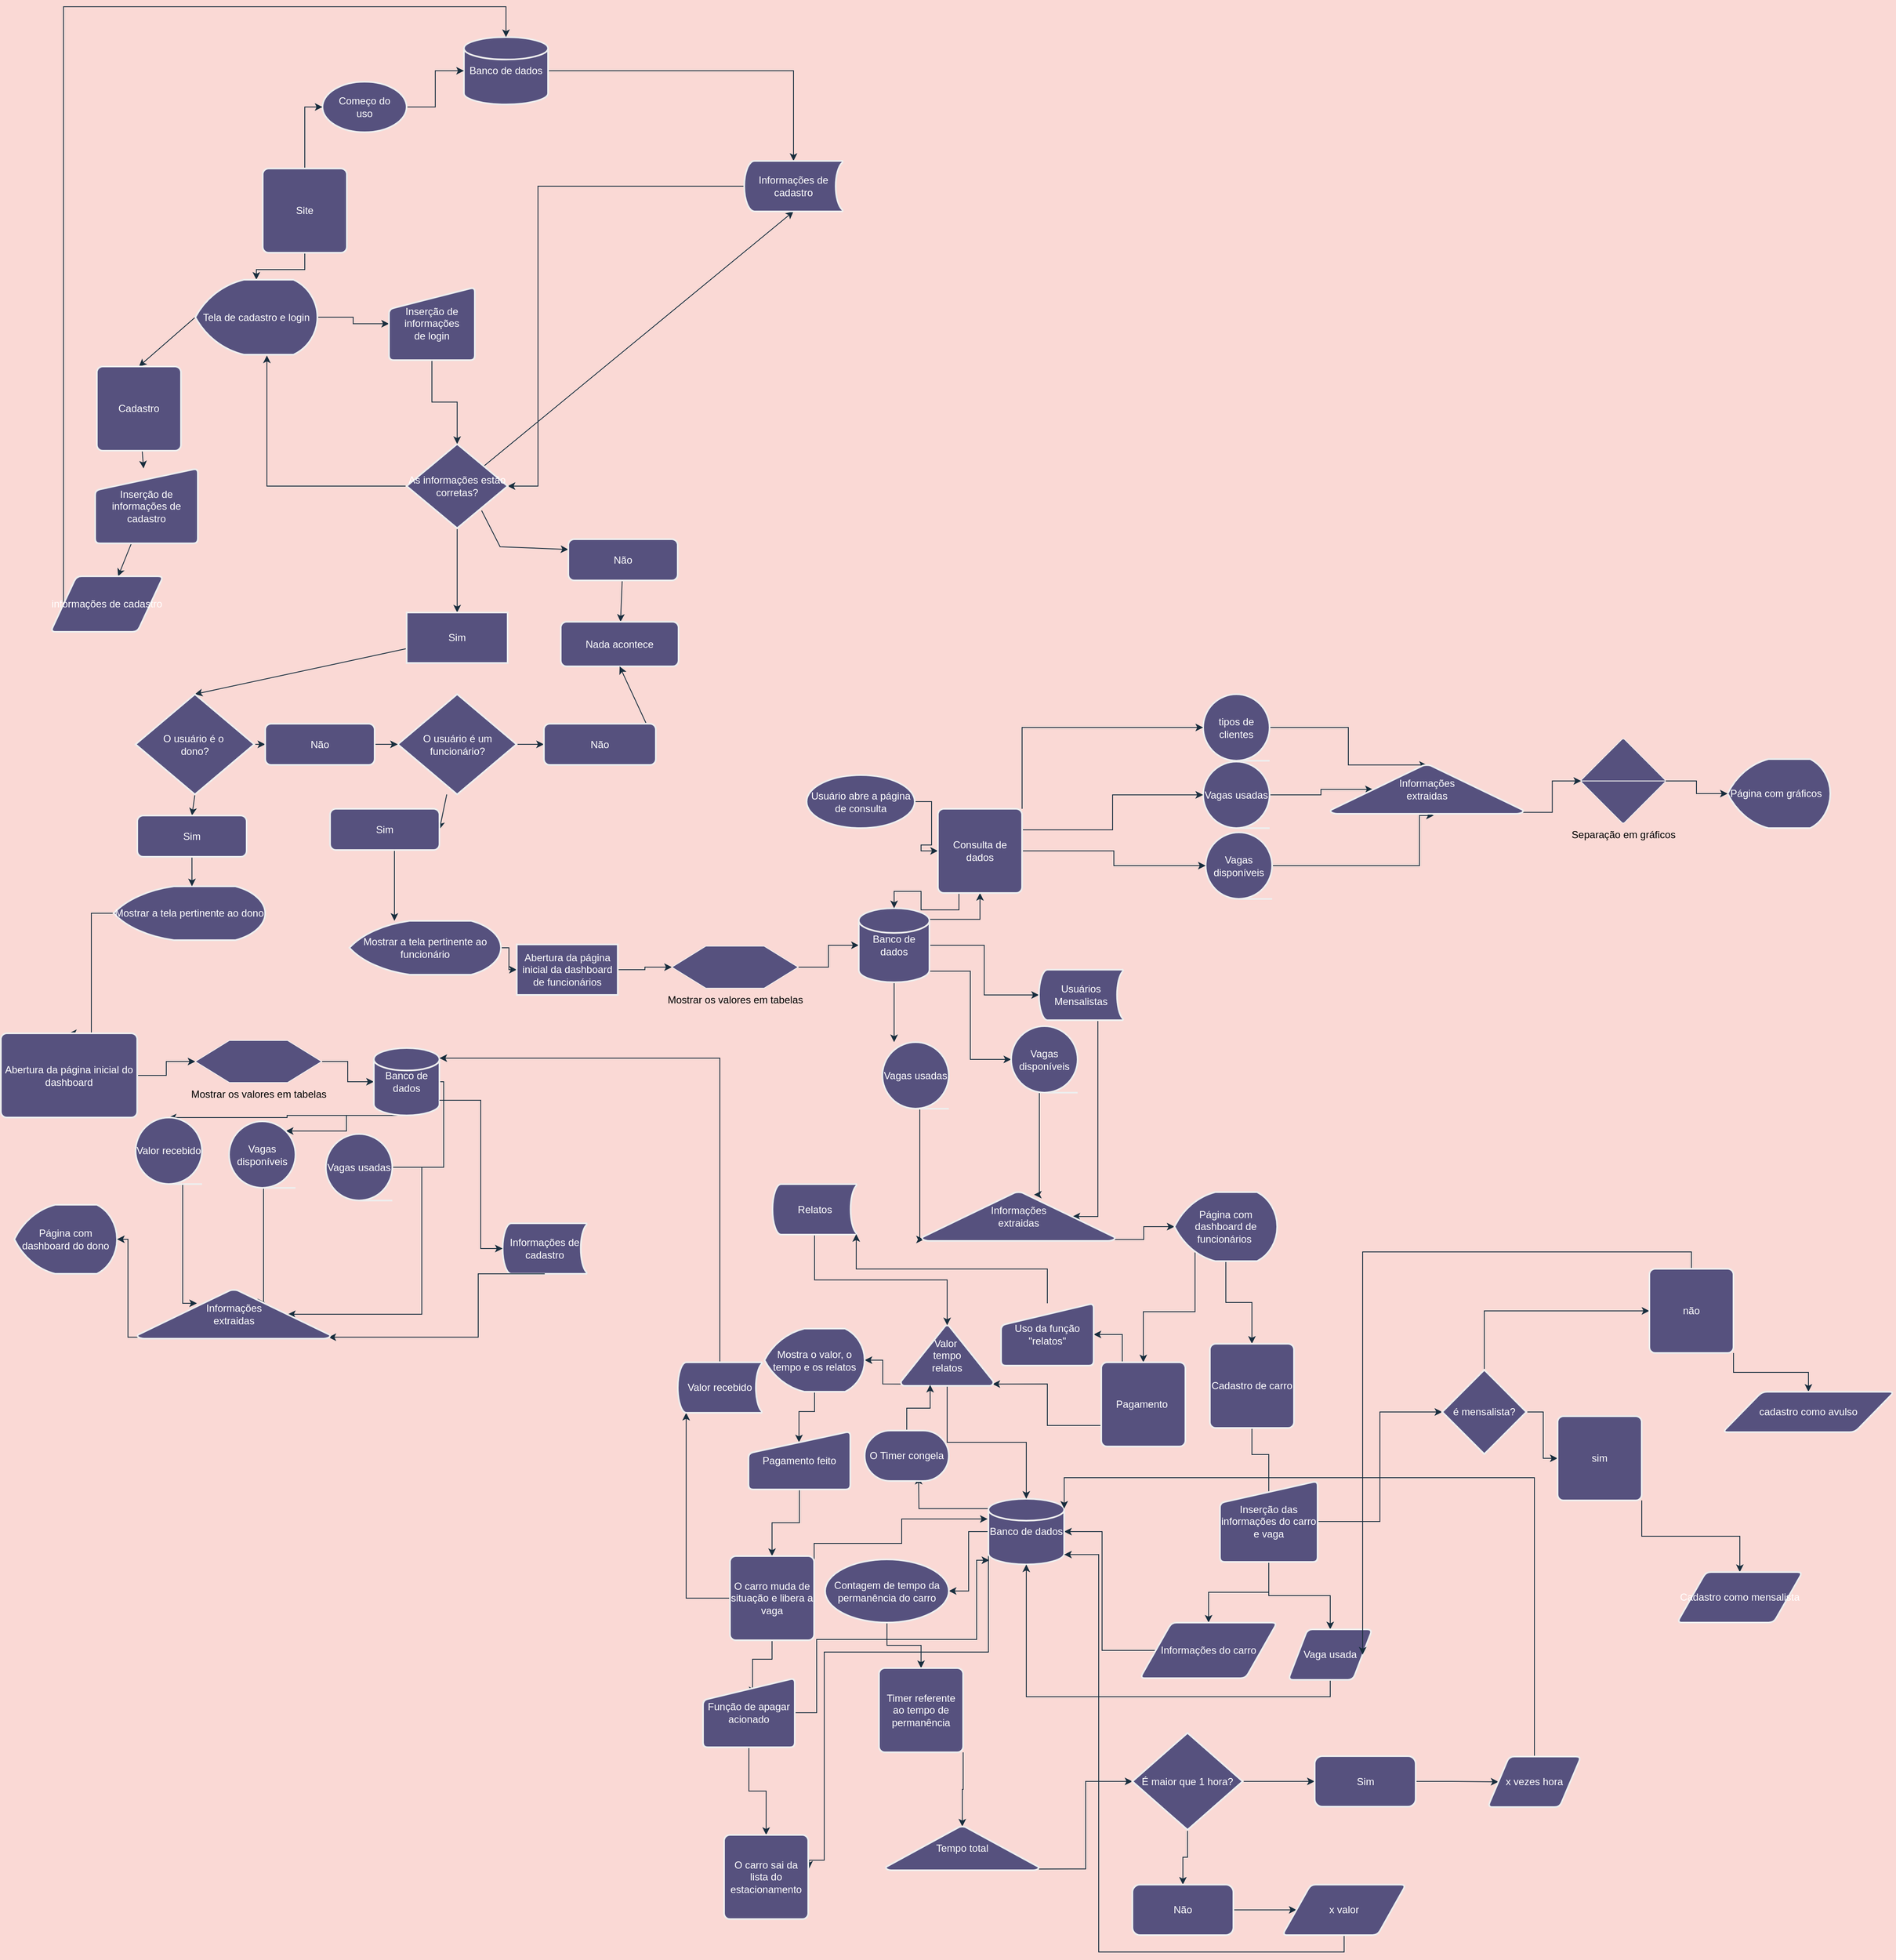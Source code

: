 <mxfile version="20.4.2" type="github"><diagram id="7SX9aMsYOWKPpMt4cAtt" name="Página-1"><mxGraphModel dx="2208" dy="1964" grid="0" gridSize="10" guides="1" tooltips="1" connect="1" arrows="1" fold="1" page="1" pageScale="1" pageWidth="827" pageHeight="1169" background="#FAD9D5" math="0" shadow="0"><root><mxCell id="0"/><mxCell id="1" parent="0"/><mxCell id="gFFxFUe0LSUHs93AGh-M-105" value="" style="edgeStyle=elbowEdgeStyle;rounded=0;orthogonalLoop=1;jettySize=auto;html=1;strokeColor=#182E3E;labelBackgroundColor=#FAD9D5;" parent="1" source="gFFxFUe0LSUHs93AGh-M-103" target="gFFxFUe0LSUHs93AGh-M-104" edge="1"><mxGeometry relative="1" as="geometry"/></mxCell><mxCell id="gFFxFUe0LSUHs93AGh-M-111" value="" style="edgeStyle=elbowEdgeStyle;rounded=0;orthogonalLoop=1;jettySize=auto;html=1;strokeColor=#182E3E;labelBackgroundColor=#FAD9D5;" parent="1" source="gFFxFUe0LSUHs93AGh-M-104" target="gFFxFUe0LSUHs93AGh-M-109" edge="1"><mxGeometry relative="1" as="geometry"/></mxCell><mxCell id="gFFxFUe0LSUHs93AGh-M-104" value="&lt;font color=&quot;#000000&quot;&gt;Mostrar os valores em tabelas&lt;/font&gt;" style="verticalLabelPosition=bottom;verticalAlign=top;html=1;shape=hexagon;perimeter=hexagonPerimeter2;arcSize=6;size=0.27;strokeColor=#EEEEEE;fontColor=#FFFFFF;fillColor=#56517E;" parent="1" vertex="1"><mxGeometry x="189" y="78" width="150" height="50" as="geometry"/></mxCell><mxCell id="gFFxFUe0LSUHs93AGh-M-118" style="edgeStyle=elbowEdgeStyle;rounded=0;orthogonalLoop=1;jettySize=auto;html=1;exitX=0.5;exitY=1;exitDx=0;exitDy=0;exitPerimeter=0;entryX=0.5;entryY=0;entryDx=0;entryDy=0;entryPerimeter=0;strokeColor=#182E3E;labelBackgroundColor=#FAD9D5;" parent="1" source="gFFxFUe0LSUHs93AGh-M-109" target="gFFxFUe0LSUHs93AGh-M-112" edge="1"><mxGeometry relative="1" as="geometry"><Array as="points"><mxPoint x="298" y="177"/></Array></mxGeometry></mxCell><mxCell id="gFFxFUe0LSUHs93AGh-M-120" style="edgeStyle=elbowEdgeStyle;rounded=0;orthogonalLoop=1;jettySize=auto;html=1;exitX=1;exitY=0.5;exitDx=0;exitDy=0;exitPerimeter=0;entryX=0;entryY=0.5;entryDx=0;entryDy=0;entryPerimeter=0;strokeColor=#182E3E;labelBackgroundColor=#FAD9D5;" parent="1" source="gFFxFUe0LSUHs93AGh-M-109" target="gFFxFUe0LSUHs93AGh-M-114" edge="1"><mxGeometry relative="1" as="geometry"><Array as="points"><mxPoint x="484" y="232"/><mxPoint x="644" y="122"/></Array></mxGeometry></mxCell><mxCell id="gFFxFUe0LSUHs93AGh-M-156" style="edgeStyle=elbowEdgeStyle;rounded=0;orthogonalLoop=1;jettySize=auto;html=1;exitX=0.5;exitY=1;exitDx=0;exitDy=0;exitPerimeter=0;entryX=0.855;entryY=0.145;entryDx=0;entryDy=0;entryPerimeter=0;strokeColor=#182E3E;labelBackgroundColor=#FAD9D5;" parent="1" source="gFFxFUe0LSUHs93AGh-M-109" target="gFFxFUe0LSUHs93AGh-M-113" edge="1"><mxGeometry relative="1" as="geometry"/></mxCell><mxCell id="gFFxFUe0LSUHs93AGh-M-109" value="Banco de dados" style="strokeWidth=2;html=1;shape=mxgraph.flowchart.database;whiteSpace=wrap;strokeColor=#EEEEEE;fontColor=#FFFFFF;fillColor=#56517E;" parent="1" vertex="1"><mxGeometry x="401" y="87" width="78" height="80" as="geometry"/></mxCell><mxCell id="gFFxFUe0LSUHs93AGh-M-126" style="edgeStyle=elbowEdgeStyle;rounded=0;orthogonalLoop=1;jettySize=auto;html=1;exitX=0.5;exitY=1;exitDx=0;exitDy=0;exitPerimeter=0;entryX=0.309;entryY=0.276;entryDx=0;entryDy=0;entryPerimeter=0;strokeColor=#182E3E;labelBackgroundColor=#FAD9D5;" parent="1" source="gFFxFUe0LSUHs93AGh-M-112" target="gFFxFUe0LSUHs93AGh-M-124" edge="1"><mxGeometry relative="1" as="geometry"/></mxCell><mxCell id="gFFxFUe0LSUHs93AGh-M-112" value="Valor recebido" style="strokeWidth=2;html=1;shape=mxgraph.flowchart.sequential_data;whiteSpace=wrap;strokeColor=#EEEEEE;fontColor=#FFFFFF;fillColor=#56517E;" parent="1" vertex="1"><mxGeometry x="118" y="169.5" width="79" height="79" as="geometry"/></mxCell><mxCell id="gFFxFUe0LSUHs93AGh-M-130" style="edgeStyle=elbowEdgeStyle;rounded=0;orthogonalLoop=1;jettySize=auto;html=1;exitX=0.5;exitY=1;exitDx=0;exitDy=0;exitPerimeter=0;entryX=0.662;entryY=0.259;entryDx=0;entryDy=0;entryPerimeter=0;strokeColor=#182E3E;labelBackgroundColor=#FAD9D5;" parent="1" source="gFFxFUe0LSUHs93AGh-M-113" target="gFFxFUe0LSUHs93AGh-M-124" edge="1"><mxGeometry relative="1" as="geometry"/></mxCell><mxCell id="gFFxFUe0LSUHs93AGh-M-113" value="Vagas disponíveis" style="strokeWidth=2;html=1;shape=mxgraph.flowchart.sequential_data;whiteSpace=wrap;strokeColor=#EEEEEE;fontColor=#FFFFFF;fillColor=#56517E;" parent="1" vertex="1"><mxGeometry x="229" y="174" width="79" height="79" as="geometry"/></mxCell><mxCell id="gFFxFUe0LSUHs93AGh-M-128" style="edgeStyle=elbowEdgeStyle;rounded=0;orthogonalLoop=1;jettySize=auto;html=1;entryX=0.78;entryY=0.5;entryDx=0;entryDy=0;entryPerimeter=0;strokeColor=#182E3E;labelBackgroundColor=#FAD9D5;" parent="1" source="gFFxFUe0LSUHs93AGh-M-114" target="gFFxFUe0LSUHs93AGh-M-124" edge="1"><mxGeometry relative="1" as="geometry"><Array as="points"><mxPoint x="458" y="359"/></Array></mxGeometry></mxCell><mxCell id="gFFxFUe0LSUHs93AGh-M-114" value="Vagas usadas" style="strokeWidth=2;html=1;shape=mxgraph.flowchart.sequential_data;whiteSpace=wrap;strokeColor=#EEEEEE;fontColor=#FFFFFF;fillColor=#56517E;" parent="1" vertex="1"><mxGeometry x="344" y="189" width="79" height="79" as="geometry"/></mxCell><mxCell id="gFFxFUe0LSUHs93AGh-M-116" value="Informações de cadastro" style="strokeWidth=2;html=1;shape=mxgraph.flowchart.stored_data;whiteSpace=wrap;strokeColor=#EEEEEE;fontColor=#FFFFFF;fillColor=#56517E;" parent="1" vertex="1"><mxGeometry x="554" y="295" width="100" height="60" as="geometry"/></mxCell><mxCell id="gFFxFUe0LSUHs93AGh-M-122" value="Página com dashboard do dono" style="strokeWidth=2;html=1;shape=mxgraph.flowchart.display;whiteSpace=wrap;strokeColor=#EEEEEE;fontColor=#FFFFFF;fillColor=#56517E;" parent="1" vertex="1"><mxGeometry x="-26" y="273" width="122" height="82" as="geometry"/></mxCell><mxCell id="gFFxFUe0LSUHs93AGh-M-38" value="" style="edgeStyle=orthogonalEdgeStyle;rounded=0;orthogonalLoop=1;jettySize=auto;html=1;strokeColor=#182E3E;labelBackgroundColor=#FAD9D5;" parent="1" source="gFFxFUe0LSUHs93AGh-M-32" target="gFFxFUe0LSUHs93AGh-M-35" edge="1"><mxGeometry relative="1" as="geometry"/></mxCell><mxCell id="gFFxFUe0LSUHs93AGh-M-32" value="Banco de dados&lt;br&gt;" style="strokeWidth=2;html=1;shape=mxgraph.flowchart.database;whiteSpace=wrap;fillColor=#56517E;strokeColor=#EEEEEE;fontColor=#FFFFFF;" parent="1" vertex="1"><mxGeometry x="508" y="-1113" width="100" height="80" as="geometry"/></mxCell><mxCell id="gFFxFUe0LSUHs93AGh-M-55" style="edgeStyle=elbowEdgeStyle;rounded=0;orthogonalLoop=1;jettySize=auto;html=1;exitX=0;exitY=0.5;exitDx=0;exitDy=0;exitPerimeter=0;entryX=1;entryY=0.5;entryDx=0;entryDy=0;entryPerimeter=0;strokeColor=#182E3E;labelBackgroundColor=#FAD9D5;" parent="1" source="gFFxFUe0LSUHs93AGh-M-35" target="gFFxFUe0LSUHs93AGh-M-33" edge="1"><mxGeometry relative="1" as="geometry"><Array as="points"><mxPoint x="596" y="-773"/></Array></mxGeometry></mxCell><mxCell id="gFFxFUe0LSUHs93AGh-M-57" style="edgeStyle=elbowEdgeStyle;rounded=0;orthogonalLoop=1;jettySize=auto;html=1;entryX=0.586;entryY=1.011;entryDx=0;entryDy=0;entryPerimeter=0;strokeColor=#182E3E;labelBackgroundColor=#FAD9D5;" parent="1" source="gFFxFUe0LSUHs93AGh-M-33" target="gFFxFUe0LSUHs93AGh-M-46" edge="1"><mxGeometry relative="1" as="geometry"><Array as="points"><mxPoint x="274" y="-703"/><mxPoint x="297" y="-564"/></Array></mxGeometry></mxCell><mxCell id="gFFxFUe0LSUHs93AGh-M-58" style="edgeStyle=none;rounded=0;orthogonalLoop=1;jettySize=auto;html=1;entryX=0.5;entryY=1;entryDx=0;entryDy=0;entryPerimeter=0;strokeColor=#182E3E;exitX=0.767;exitY=0.26;exitDx=0;exitDy=0;exitPerimeter=0;labelBackgroundColor=#FAD9D5;" parent="1" source="gFFxFUe0LSUHs93AGh-M-33" target="gFFxFUe0LSUHs93AGh-M-35" edge="1"><mxGeometry relative="1" as="geometry"/></mxCell><mxCell id="gFFxFUe0LSUHs93AGh-M-60" style="edgeStyle=none;rounded=0;orthogonalLoop=1;jettySize=auto;html=1;entryX=0;entryY=0.25;entryDx=0;entryDy=0;strokeColor=#182E3E;exitX=0.742;exitY=0.79;exitDx=0;exitDy=0;exitPerimeter=0;labelBackgroundColor=#FAD9D5;" parent="1" source="gFFxFUe0LSUHs93AGh-M-33" target="gFFxFUe0LSUHs93AGh-M-59" edge="1"><mxGeometry relative="1" as="geometry"><Array as="points"><mxPoint x="551" y="-508"/></Array></mxGeometry></mxCell><mxCell id="gFFxFUe0LSUHs93AGh-M-64" value="" style="edgeStyle=none;rounded=0;orthogonalLoop=1;jettySize=auto;html=1;strokeColor=#182E3E;labelBackgroundColor=#FAD9D5;" parent="1" source="gFFxFUe0LSUHs93AGh-M-33" target="gFFxFUe0LSUHs93AGh-M-63" edge="1"><mxGeometry relative="1" as="geometry"/></mxCell><mxCell id="gFFxFUe0LSUHs93AGh-M-33" value="As informações estão corretas?" style="strokeWidth=2;html=1;shape=mxgraph.flowchart.decision;whiteSpace=wrap;fillColor=#56517E;strokeColor=#EEEEEE;fontColor=#FFFFFF;" parent="1" vertex="1"><mxGeometry x="440" y="-630" width="120" height="100" as="geometry"/></mxCell><mxCell id="gFFxFUe0LSUHs93AGh-M-37" value="" style="edgeStyle=orthogonalEdgeStyle;rounded=0;orthogonalLoop=1;jettySize=auto;html=1;entryX=0;entryY=0.5;entryDx=0;entryDy=0;entryPerimeter=0;strokeColor=#182E3E;labelBackgroundColor=#FAD9D5;" parent="1" source="gFFxFUe0LSUHs93AGh-M-34" target="gFFxFUe0LSUHs93AGh-M-32" edge="1"><mxGeometry relative="1" as="geometry"><mxPoint x="513" y="-1032" as="targetPoint"/></mxGeometry></mxCell><mxCell id="gFFxFUe0LSUHs93AGh-M-34" value="Começo do&lt;br&gt;uso" style="strokeWidth=2;html=1;shape=mxgraph.flowchart.start_1;whiteSpace=wrap;fillColor=#56517E;strokeColor=#EEEEEE;fontColor=#FFFFFF;" parent="1" vertex="1"><mxGeometry x="340" y="-1060" width="100" height="60" as="geometry"/></mxCell><mxCell id="gFFxFUe0LSUHs93AGh-M-35" value="Informações de&lt;br&gt;cadastro" style="strokeWidth=2;html=1;shape=mxgraph.flowchart.stored_data;whiteSpace=wrap;fillColor=#56517E;strokeColor=#EEEEEE;fontColor=#FFFFFF;" parent="1" vertex="1"><mxGeometry x="841" y="-966" width="117" height="60" as="geometry"/></mxCell><mxCell id="gFFxFUe0LSUHs93AGh-M-41" value="" style="edgeStyle=orthogonalEdgeStyle;rounded=0;orthogonalLoop=1;jettySize=auto;html=1;entryX=0;entryY=0.5;entryDx=0;entryDy=0;entryPerimeter=0;strokeColor=#182E3E;labelBackgroundColor=#FAD9D5;" parent="1" source="gFFxFUe0LSUHs93AGh-M-39" target="gFFxFUe0LSUHs93AGh-M-34" edge="1"><mxGeometry relative="1" as="geometry"><mxPoint x="330" y="-1064" as="targetPoint"/></mxGeometry></mxCell><mxCell id="gFFxFUe0LSUHs93AGh-M-45" value="" style="edgeStyle=orthogonalEdgeStyle;rounded=0;orthogonalLoop=1;jettySize=auto;html=1;entryX=0.5;entryY=0;entryDx=0;entryDy=0;entryPerimeter=0;strokeColor=#182E3E;labelBackgroundColor=#FAD9D5;" parent="1" source="gFFxFUe0LSUHs93AGh-M-39" target="gFFxFUe0LSUHs93AGh-M-46" edge="1"><mxGeometry relative="1" as="geometry"><mxPoint x="319" y="-757" as="targetPoint"/></mxGeometry></mxCell><mxCell id="gFFxFUe0LSUHs93AGh-M-39" value="Site" style="rounded=1;whiteSpace=wrap;html=1;absoluteArcSize=1;arcSize=14;strokeWidth=2;fillColor=#56517E;strokeColor=#EEEEEE;fontColor=#FFFFFF;" parent="1" vertex="1"><mxGeometry x="269" y="-957" width="100" height="100" as="geometry"/></mxCell><mxCell id="gFFxFUe0LSUHs93AGh-M-49" value="" style="edgeStyle=orthogonalEdgeStyle;rounded=0;orthogonalLoop=1;jettySize=auto;html=1;strokeColor=#182E3E;labelBackgroundColor=#FAD9D5;" parent="1" source="gFFxFUe0LSUHs93AGh-M-46" target="gFFxFUe0LSUHs93AGh-M-47" edge="1"><mxGeometry relative="1" as="geometry"/></mxCell><mxCell id="gFFxFUe0LSUHs93AGh-M-91" style="edgeStyle=none;rounded=0;orthogonalLoop=1;jettySize=auto;html=1;exitX=0;exitY=0.5;exitDx=0;exitDy=0;exitPerimeter=0;entryX=0.5;entryY=0;entryDx=0;entryDy=0;strokeColor=#182E3E;labelBackgroundColor=#FAD9D5;" parent="1" source="gFFxFUe0LSUHs93AGh-M-46" target="gFFxFUe0LSUHs93AGh-M-89" edge="1"><mxGeometry relative="1" as="geometry"/></mxCell><mxCell id="gFFxFUe0LSUHs93AGh-M-46" value="Tela de cadastro e login" style="strokeWidth=2;html=1;shape=mxgraph.flowchart.display;whiteSpace=wrap;fillColor=#56517E;strokeColor=#EEEEEE;fontColor=#FFFFFF;" parent="1" vertex="1"><mxGeometry x="189" y="-825" width="145" height="89" as="geometry"/></mxCell><mxCell id="gFFxFUe0LSUHs93AGh-M-48" value="" style="edgeStyle=orthogonalEdgeStyle;rounded=0;orthogonalLoop=1;jettySize=auto;html=1;strokeColor=#182E3E;labelBackgroundColor=#FAD9D5;" parent="1" source="gFFxFUe0LSUHs93AGh-M-47" target="gFFxFUe0LSUHs93AGh-M-33" edge="1"><mxGeometry relative="1" as="geometry"/></mxCell><mxCell id="gFFxFUe0LSUHs93AGh-M-47" value="Inserção de informações&lt;br&gt;de login" style="html=1;strokeWidth=2;shape=manualInput;whiteSpace=wrap;rounded=1;size=26;arcSize=11;strokeColor=#EEEEEE;fontColor=#FFFFFF;fillColor=#56517E;" parent="1" vertex="1"><mxGeometry x="419" y="-816" width="102" height="86.5" as="geometry"/></mxCell><mxCell id="gFFxFUe0LSUHs93AGh-M-62" value="" style="edgeStyle=none;rounded=0;orthogonalLoop=1;jettySize=auto;html=1;strokeColor=#182E3E;labelBackgroundColor=#FAD9D5;" parent="1" source="gFFxFUe0LSUHs93AGh-M-59" target="gFFxFUe0LSUHs93AGh-M-61" edge="1"><mxGeometry relative="1" as="geometry"/></mxCell><mxCell id="gFFxFUe0LSUHs93AGh-M-59" value="Não" style="rounded=1;whiteSpace=wrap;html=1;absoluteArcSize=1;arcSize=14;strokeWidth=2;strokeColor=#EEEEEE;fontColor=#FFFFFF;fillColor=#56517E;" parent="1" vertex="1"><mxGeometry x="632" y="-517" width="130" height="49" as="geometry"/></mxCell><mxCell id="gFFxFUe0LSUHs93AGh-M-61" value="Nada acontece" style="rounded=1;whiteSpace=wrap;html=1;absoluteArcSize=1;arcSize=14;strokeWidth=2;strokeColor=#EEEEEE;fontColor=#FFFFFF;fillColor=#56517E;" parent="1" vertex="1"><mxGeometry x="623" y="-419" width="140" height="53" as="geometry"/></mxCell><mxCell id="gFFxFUe0LSUHs93AGh-M-71" style="edgeStyle=none;rounded=0;orthogonalLoop=1;jettySize=auto;html=1;entryX=0.5;entryY=0;entryDx=0;entryDy=0;entryPerimeter=0;strokeColor=#182E3E;labelBackgroundColor=#FAD9D5;" parent="1" source="gFFxFUe0LSUHs93AGh-M-63" target="gFFxFUe0LSUHs93AGh-M-69" edge="1"><mxGeometry relative="1" as="geometry"/></mxCell><mxCell id="gFFxFUe0LSUHs93AGh-M-63" value="Sim" style="whiteSpace=wrap;html=1;fillColor=#56517E;strokeColor=#EEEEEE;fontColor=#FFFFFF;strokeWidth=2;" parent="1" vertex="1"><mxGeometry x="440" y="-430" width="120" height="60" as="geometry"/></mxCell><mxCell id="gFFxFUe0LSUHs93AGh-M-102" value="" style="edgeStyle=elbowEdgeStyle;rounded=0;orthogonalLoop=1;jettySize=auto;html=1;strokeColor=#182E3E;entryX=0.5;entryY=0;entryDx=0;entryDy=0;labelBackgroundColor=#FAD9D5;" parent="1" source="gFFxFUe0LSUHs93AGh-M-65" target="gFFxFUe0LSUHs93AGh-M-103" edge="1"><mxGeometry relative="1" as="geometry"><mxPoint x="201" y="36" as="targetPoint"/></mxGeometry></mxCell><mxCell id="gFFxFUe0LSUHs93AGh-M-65" value="Mostrar a tela pertinente ao dono" style="strokeWidth=2;html=1;shape=mxgraph.flowchart.display;whiteSpace=wrap;strokeColor=#EEEEEE;fontColor=#FFFFFF;fillColor=#56517E;" parent="1" vertex="1"><mxGeometry x="92" y="-105" width="180" height="64" as="geometry"/></mxCell><mxCell id="gFFxFUe0LSUHs93AGh-M-134" value="" style="edgeStyle=elbowEdgeStyle;rounded=0;orthogonalLoop=1;jettySize=auto;html=1;strokeColor=#182E3E;labelBackgroundColor=#FAD9D5;" parent="1" source="gFFxFUe0LSUHs93AGh-M-66" target="gFFxFUe0LSUHs93AGh-M-133" edge="1"><mxGeometry relative="1" as="geometry"/></mxCell><mxCell id="gFFxFUe0LSUHs93AGh-M-66" value="Mostrar a tela pertinente ao funcionário" style="strokeWidth=2;html=1;shape=mxgraph.flowchart.display;whiteSpace=wrap;strokeColor=#EEEEEE;fontColor=#FFFFFF;fillColor=#56517E;" parent="1" vertex="1"><mxGeometry x="372" y="-64" width="180" height="64" as="geometry"/></mxCell><mxCell id="gFFxFUe0LSUHs93AGh-M-76" style="edgeStyle=none;rounded=0;orthogonalLoop=1;jettySize=auto;html=1;exitX=1;exitY=0.5;exitDx=0;exitDy=0;exitPerimeter=0;entryX=0;entryY=0.5;entryDx=0;entryDy=0;strokeColor=#182E3E;labelBackgroundColor=#FAD9D5;" parent="1" source="gFFxFUe0LSUHs93AGh-M-68" target="gFFxFUe0LSUHs93AGh-M-75" edge="1"><mxGeometry relative="1" as="geometry"/></mxCell><mxCell id="gFFxFUe0LSUHs93AGh-M-84" style="edgeStyle=none;rounded=0;orthogonalLoop=1;jettySize=auto;html=1;entryX=1;entryY=0.5;entryDx=0;entryDy=0;strokeColor=#182E3E;labelBackgroundColor=#FAD9D5;" parent="1" source="gFFxFUe0LSUHs93AGh-M-68" target="gFFxFUe0LSUHs93AGh-M-81" edge="1"><mxGeometry relative="1" as="geometry"/></mxCell><mxCell id="gFFxFUe0LSUHs93AGh-M-68" value="O usuário é um &lt;br&gt;funcionário?&lt;span style=&quot;color: rgba(0, 0, 0, 0); font-family: monospace; font-size: 0px; text-align: start;&quot;&gt;%3CmxGraphModel%3E%3Croot%3E%3CmxCell%20id%3D%220%22%2F%3E%3CmxCell%20id%3D%221%22%20parent%3D%220%22%2F%3E%3CmxCell%20id%3D%222%22%20value%3D%22Mostrar%20a%20tela%20pertinente%20ao%20dono%22%20style%3D%22strokeWidth%3D2%3Bhtml%3D1%3Bshape%3Dmxgraph.flowchart.display%3BwhiteSpace%3Dwrap%3BstrokeColor%3D%23EEEEEE%3BfontColor%3D%23FFFFFF%3BfillColor%3D%2356517E%3B%22%20vertex%3D%221%22%20parent%3D%221%22%3E%3CmxGeometry%20x%3D%22377%22%20y%3D%22-321%22%20width%3D%22180%22%20height%3D%2264%22%20as%3D%22geometry%22%2F%3E%3C%2FmxCell%3E%3C%2Froot%3E%3C%2FmxGraphModel%3E&lt;/span&gt;" style="strokeWidth=2;html=1;shape=mxgraph.flowchart.decision;whiteSpace=wrap;strokeColor=#EEEEEE;fontColor=#FFFFFF;fillColor=#56517E;" parent="1" vertex="1"><mxGeometry x="429.5" y="-333" width="141" height="119" as="geometry"/></mxCell><mxCell id="gFFxFUe0LSUHs93AGh-M-73" style="edgeStyle=none;rounded=0;orthogonalLoop=1;jettySize=auto;html=1;exitX=1;exitY=0.5;exitDx=0;exitDy=0;exitPerimeter=0;entryX=0;entryY=0.5;entryDx=0;entryDy=0;strokeColor=#182E3E;labelBackgroundColor=#FAD9D5;" parent="1" source="gFFxFUe0LSUHs93AGh-M-69" target="gFFxFUe0LSUHs93AGh-M-72" edge="1"><mxGeometry relative="1" as="geometry"/></mxCell><mxCell id="gFFxFUe0LSUHs93AGh-M-82" style="edgeStyle=none;rounded=0;orthogonalLoop=1;jettySize=auto;html=1;exitX=0.5;exitY=1;exitDx=0;exitDy=0;exitPerimeter=0;entryX=0.5;entryY=0;entryDx=0;entryDy=0;strokeColor=#182E3E;labelBackgroundColor=#FAD9D5;" parent="1" source="gFFxFUe0LSUHs93AGh-M-69" target="gFFxFUe0LSUHs93AGh-M-78" edge="1"><mxGeometry relative="1" as="geometry"/></mxCell><mxCell id="gFFxFUe0LSUHs93AGh-M-69" value="O usuário é o&amp;nbsp;&lt;br&gt;dono?&lt;span style=&quot;color: rgba(0, 0, 0, 0); font-family: monospace; font-size: 0px; text-align: start;&quot;&gt;%3CmxGraphModel%3E%3Croot%3E%3CmxCell%20id%3D%220%22%2F%3E%3CmxCell%20id%3D%221%22%20parent%3D%220%22%2F%3E%3CmxCell%20id%3D%222%22%20value%3D%22Mostrar%20a%20tela%20pertinente%20ao%20dono%22%20style%3D%22strokeWidth%3D2%3Bhtml%3D1%3Bshape%3Dmxgraph.flowchart.display%3BwhiteSpace%3Dwrap%3BstrokeColor%3D%23EEEEEE%3BfontColor%3D%23FFFFFF%3BfillColor%3D%2356517E%3B%22%20vertex%3D%221%22%20parent%3D%221%22%3E%3CmxGeometry%20x%3D%22377%22%20y%3D%22-321%22%20width%3D%22180%22%20height%3D%2264%22%20as%3D%22geometry%22%2F%3E%3C%2FmxCell%3E%3C%2Froot%3E%3C%2FmxGraphModel%3E&lt;/span&gt;" style="strokeWidth=2;html=1;shape=mxgraph.flowchart.decision;whiteSpace=wrap;strokeColor=#EEEEEE;fontColor=#FFFFFF;fillColor=#56517E;" parent="1" vertex="1"><mxGeometry x="118" y="-333" width="141" height="119" as="geometry"/></mxCell><mxCell id="gFFxFUe0LSUHs93AGh-M-74" style="edgeStyle=none;rounded=0;orthogonalLoop=1;jettySize=auto;html=1;exitX=1;exitY=0.5;exitDx=0;exitDy=0;strokeColor=#182E3E;labelBackgroundColor=#FAD9D5;" parent="1" source="gFFxFUe0LSUHs93AGh-M-72" target="gFFxFUe0LSUHs93AGh-M-68" edge="1"><mxGeometry relative="1" as="geometry"/></mxCell><mxCell id="gFFxFUe0LSUHs93AGh-M-72" value="Não" style="rounded=1;whiteSpace=wrap;html=1;absoluteArcSize=1;arcSize=14;strokeWidth=2;strokeColor=#EEEEEE;fontColor=#FFFFFF;fillColor=#56517E;" parent="1" vertex="1"><mxGeometry x="272" y="-298" width="130" height="49" as="geometry"/></mxCell><mxCell id="gFFxFUe0LSUHs93AGh-M-77" style="edgeStyle=none;rounded=0;orthogonalLoop=1;jettySize=auto;html=1;exitX=1;exitY=0.5;exitDx=0;exitDy=0;entryX=0.5;entryY=1;entryDx=0;entryDy=0;strokeColor=#182E3E;labelBackgroundColor=#FAD9D5;" parent="1" source="gFFxFUe0LSUHs93AGh-M-75" target="gFFxFUe0LSUHs93AGh-M-61" edge="1"><mxGeometry relative="1" as="geometry"><mxPoint x="786" y="-273.5" as="targetPoint"/></mxGeometry></mxCell><mxCell id="gFFxFUe0LSUHs93AGh-M-75" value="Não" style="rounded=1;whiteSpace=wrap;html=1;absoluteArcSize=1;arcSize=14;strokeWidth=2;strokeColor=#EEEEEE;fontColor=#FFFFFF;fillColor=#56517E;" parent="1" vertex="1"><mxGeometry x="603" y="-298" width="133" height="49" as="geometry"/></mxCell><mxCell id="gFFxFUe0LSUHs93AGh-M-99" value="" style="edgeStyle=elbowEdgeStyle;rounded=0;orthogonalLoop=1;jettySize=auto;html=1;strokeColor=#182E3E;labelBackgroundColor=#FAD9D5;" parent="1" source="gFFxFUe0LSUHs93AGh-M-78" target="gFFxFUe0LSUHs93AGh-M-65" edge="1"><mxGeometry relative="1" as="geometry"/></mxCell><mxCell id="gFFxFUe0LSUHs93AGh-M-78" value="Sim" style="rounded=1;whiteSpace=wrap;html=1;absoluteArcSize=1;arcSize=14;strokeWidth=2;strokeColor=#EEEEEE;fontColor=#FFFFFF;fillColor=#56517E;" parent="1" vertex="1"><mxGeometry x="120" y="-189" width="130" height="49" as="geometry"/></mxCell><mxCell id="gFFxFUe0LSUHs93AGh-M-100" value="" style="edgeStyle=elbowEdgeStyle;rounded=0;orthogonalLoop=1;jettySize=auto;html=1;strokeColor=#182E3E;labelBackgroundColor=#FAD9D5;" parent="1" source="gFFxFUe0LSUHs93AGh-M-81" target="gFFxFUe0LSUHs93AGh-M-66" edge="1"><mxGeometry relative="1" as="geometry"/></mxCell><mxCell id="gFFxFUe0LSUHs93AGh-M-81" value="Sim" style="rounded=1;whiteSpace=wrap;html=1;absoluteArcSize=1;arcSize=14;strokeWidth=2;strokeColor=#EEEEEE;fontColor=#FFFFFF;fillColor=#56517E;" parent="1" vertex="1"><mxGeometry x="349" y="-197" width="130" height="49" as="geometry"/></mxCell><mxCell id="gFFxFUe0LSUHs93AGh-M-88" style="edgeStyle=none;rounded=0;orthogonalLoop=1;jettySize=auto;html=1;exitX=0.75;exitY=1;exitDx=0;exitDy=0;strokeColor=#182E3E;labelBackgroundColor=#FAD9D5;" parent="1" source="gFFxFUe0LSUHs93AGh-M-81" target="gFFxFUe0LSUHs93AGh-M-81" edge="1"><mxGeometry relative="1" as="geometry"/></mxCell><mxCell id="gFFxFUe0LSUHs93AGh-M-94" value="" style="edgeStyle=none;rounded=0;orthogonalLoop=1;jettySize=auto;html=1;strokeColor=#182E3E;labelBackgroundColor=#FAD9D5;" parent="1" source="gFFxFUe0LSUHs93AGh-M-89" target="gFFxFUe0LSUHs93AGh-M-92" edge="1"><mxGeometry relative="1" as="geometry"/></mxCell><mxCell id="gFFxFUe0LSUHs93AGh-M-89" value="Cadastro" style="rounded=1;whiteSpace=wrap;html=1;absoluteArcSize=1;arcSize=14;strokeWidth=2;strokeColor=#EEEEEE;fontColor=#FFFFFF;fillColor=#56517E;" parent="1" vertex="1"><mxGeometry x="72" y="-722" width="100" height="100" as="geometry"/></mxCell><mxCell id="gFFxFUe0LSUHs93AGh-M-97" value="" style="edgeStyle=none;rounded=0;orthogonalLoop=1;jettySize=auto;html=1;strokeColor=#182E3E;labelBackgroundColor=#FAD9D5;" parent="1" source="gFFxFUe0LSUHs93AGh-M-92" target="gFFxFUe0LSUHs93AGh-M-96" edge="1"><mxGeometry relative="1" as="geometry"/></mxCell><mxCell id="gFFxFUe0LSUHs93AGh-M-92" value="Inserção de informações de cadastro" style="html=1;strokeWidth=2;shape=manualInput;whiteSpace=wrap;rounded=1;size=26;arcSize=11;strokeColor=#EEEEEE;fontColor=#FFFFFF;fillColor=#56517E;" parent="1" vertex="1"><mxGeometry x="70" y="-601" width="122" height="89" as="geometry"/></mxCell><mxCell id="gFFxFUe0LSUHs93AGh-M-98" style="edgeStyle=elbowEdgeStyle;rounded=0;orthogonalLoop=1;jettySize=auto;html=1;exitX=0;exitY=0.5;exitDx=0;exitDy=0;strokeColor=#182E3E;entryX=0.5;entryY=0;entryDx=0;entryDy=0;entryPerimeter=0;labelBackgroundColor=#FAD9D5;" parent="1" source="gFFxFUe0LSUHs93AGh-M-96" target="gFFxFUe0LSUHs93AGh-M-32" edge="1"><mxGeometry relative="1" as="geometry"><mxPoint x="29" y="-894" as="targetPoint"/><Array as="points"><mxPoint x="76" y="-1149"/><mxPoint x="46" y="-1162"/><mxPoint x="40" y="-796"/><mxPoint x="425" y="-1137"/><mxPoint x="28" y="-830"/></Array></mxGeometry></mxCell><mxCell id="gFFxFUe0LSUHs93AGh-M-96" value="informações de cadastro" style="shape=parallelogram;html=1;strokeWidth=2;perimeter=parallelogramPerimeter;whiteSpace=wrap;rounded=1;arcSize=12;size=0.23;strokeColor=#EEEEEE;fontColor=#FFFFFF;fillColor=#56517E;" parent="1" vertex="1"><mxGeometry x="17" y="-473" width="134" height="66" as="geometry"/></mxCell><mxCell id="gFFxFUe0LSUHs93AGh-M-103" value="Abertura da página inicial do dashboard" style="rounded=1;whiteSpace=wrap;html=1;absoluteArcSize=1;arcSize=14;strokeWidth=2;strokeColor=#EEEEEE;fontColor=#FFFFFF;fillColor=#56517E;" parent="1" vertex="1"><mxGeometry x="-42" y="69.5" width="162" height="100" as="geometry"/></mxCell><mxCell id="gFFxFUe0LSUHs93AGh-M-117" value="" style="edgeStyle=elbowEdgeStyle;rounded=0;orthogonalLoop=1;jettySize=auto;html=1;strokeColor=#182E3E;entryX=0;entryY=0.5;entryDx=0;entryDy=0;entryPerimeter=0;labelBackgroundColor=#FAD9D5;" parent="1" source="gFFxFUe0LSUHs93AGh-M-109" target="gFFxFUe0LSUHs93AGh-M-116" edge="1"><mxGeometry relative="1" as="geometry"><Array as="points"><mxPoint x="528" y="149"/><mxPoint x="637" y="67"/></Array></mxGeometry></mxCell><mxCell id="gFFxFUe0LSUHs93AGh-M-131" style="edgeStyle=elbowEdgeStyle;rounded=0;orthogonalLoop=1;jettySize=auto;html=1;exitX=0.5;exitY=1;exitDx=0;exitDy=0;exitPerimeter=0;entryX=0.99;entryY=0.97;entryDx=0;entryDy=0;entryPerimeter=0;strokeColor=#182E3E;labelBackgroundColor=#FAD9D5;" parent="1" source="gFFxFUe0LSUHs93AGh-M-116" target="gFFxFUe0LSUHs93AGh-M-124" edge="1"><mxGeometry relative="1" as="geometry"><Array as="points"><mxPoint x="525" y="305"/></Array></mxGeometry></mxCell><mxCell id="gFFxFUe0LSUHs93AGh-M-132" style="edgeStyle=elbowEdgeStyle;rounded=0;orthogonalLoop=1;jettySize=auto;html=1;exitX=0.01;exitY=0.97;exitDx=0;exitDy=0;exitPerimeter=0;entryX=1;entryY=0.5;entryDx=0;entryDy=0;entryPerimeter=0;strokeColor=#182E3E;labelBackgroundColor=#FAD9D5;" parent="1" source="gFFxFUe0LSUHs93AGh-M-124" target="gFFxFUe0LSUHs93AGh-M-122" edge="1"><mxGeometry relative="1" as="geometry"/></mxCell><mxCell id="gFFxFUe0LSUHs93AGh-M-124" value="Informações&lt;br&gt;extraidas" style="strokeWidth=2;html=1;shape=mxgraph.flowchart.extract_or_measurement;whiteSpace=wrap;strokeColor=#EEEEEE;fontColor=#FFFFFF;fillColor=#56517E;" parent="1" vertex="1"><mxGeometry x="120" y="374" width="229.5" height="58" as="geometry"/></mxCell><mxCell id="gFFxFUe0LSUHs93AGh-M-136" value="" style="edgeStyle=elbowEdgeStyle;rounded=0;orthogonalLoop=1;jettySize=auto;html=1;strokeColor=#182E3E;labelBackgroundColor=#FAD9D5;" parent="1" source="gFFxFUe0LSUHs93AGh-M-133" target="gFFxFUe0LSUHs93AGh-M-135" edge="1"><mxGeometry relative="1" as="geometry"/></mxCell><mxCell id="gFFxFUe0LSUHs93AGh-M-133" value="Abertura da página inicial da dashboard de funcionários" style="whiteSpace=wrap;html=1;fillColor=#56517E;strokeColor=#EEEEEE;fontColor=#FFFFFF;strokeWidth=2;" parent="1" vertex="1"><mxGeometry x="570.75" y="-36" width="120" height="60" as="geometry"/></mxCell><mxCell id="gFFxFUe0LSUHs93AGh-M-141" style="edgeStyle=elbowEdgeStyle;rounded=0;orthogonalLoop=1;jettySize=auto;html=1;exitX=1;exitY=0.5;exitDx=0;exitDy=0;entryX=0;entryY=0.5;entryDx=0;entryDy=0;entryPerimeter=0;strokeColor=#182E3E;labelBackgroundColor=#FAD9D5;" parent="1" source="gFFxFUe0LSUHs93AGh-M-135" target="gFFxFUe0LSUHs93AGh-M-140" edge="1"><mxGeometry relative="1" as="geometry"/></mxCell><mxCell id="gFFxFUe0LSUHs93AGh-M-135" value="&lt;font color=&quot;#000000&quot;&gt;Mostrar os valores em tabelas&lt;/font&gt;" style="verticalLabelPosition=bottom;verticalAlign=top;html=1;shape=hexagon;perimeter=hexagonPerimeter2;arcSize=6;size=0.27;strokeColor=#EEEEEE;fontColor=#FFFFFF;fillColor=#56517E;" parent="1" vertex="1"><mxGeometry x="755" y="-34" width="150" height="50" as="geometry"/></mxCell><mxCell id="gFFxFUe0LSUHs93AGh-M-145" style="edgeStyle=elbowEdgeStyle;rounded=0;orthogonalLoop=1;jettySize=auto;html=1;exitX=1;exitY=0.5;exitDx=0;exitDy=0;exitPerimeter=0;entryX=0;entryY=0.5;entryDx=0;entryDy=0;entryPerimeter=0;strokeColor=#182E3E;labelBackgroundColor=#FAD9D5;" parent="1" source="gFFxFUe0LSUHs93AGh-M-140" target="gFFxFUe0LSUHs93AGh-M-144" edge="1"><mxGeometry relative="1" as="geometry"/></mxCell><mxCell id="gFFxFUe0LSUHs93AGh-M-146" style="edgeStyle=elbowEdgeStyle;rounded=0;orthogonalLoop=1;jettySize=auto;html=1;exitX=0.5;exitY=1;exitDx=0;exitDy=0;exitPerimeter=0;strokeColor=#182E3E;labelBackgroundColor=#FAD9D5;" parent="1" source="gFFxFUe0LSUHs93AGh-M-140" target="gFFxFUe0LSUHs93AGh-M-142" edge="1"><mxGeometry relative="1" as="geometry"/></mxCell><mxCell id="gFFxFUe0LSUHs93AGh-M-147" style="edgeStyle=elbowEdgeStyle;rounded=0;orthogonalLoop=1;jettySize=auto;html=1;exitX=1;exitY=0.85;exitDx=0;exitDy=0;exitPerimeter=0;strokeColor=#182E3E;labelBackgroundColor=#FAD9D5;" parent="1" source="gFFxFUe0LSUHs93AGh-M-140" target="gFFxFUe0LSUHs93AGh-M-143" edge="1"><mxGeometry relative="1" as="geometry"/></mxCell><mxCell id="On5uzj9l4p7xqRsCiYXa-10" style="edgeStyle=orthogonalEdgeStyle;rounded=0;orthogonalLoop=1;jettySize=auto;html=1;exitX=1;exitY=0.15;exitDx=0;exitDy=0;exitPerimeter=0;entryX=0.5;entryY=1;entryDx=0;entryDy=0;strokeColor=#182E3E;labelBackgroundColor=#FAD9D5;" parent="1" source="gFFxFUe0LSUHs93AGh-M-140" target="On5uzj9l4p7xqRsCiYXa-8" edge="1"><mxGeometry relative="1" as="geometry"/></mxCell><mxCell id="gFFxFUe0LSUHs93AGh-M-140" value="Banco de dados" style="strokeWidth=2;html=1;shape=mxgraph.flowchart.database;whiteSpace=wrap;strokeColor=#EEEEEE;fontColor=#FFFFFF;fillColor=#56517E;" parent="1" vertex="1"><mxGeometry x="977" y="-79" width="84" height="88" as="geometry"/></mxCell><mxCell id="gFFxFUe0LSUHs93AGh-M-151" style="edgeStyle=elbowEdgeStyle;rounded=0;orthogonalLoop=1;jettySize=auto;html=1;exitX=0.5;exitY=1;exitDx=0;exitDy=0;exitPerimeter=0;entryX=0.01;entryY=0.97;entryDx=0;entryDy=0;entryPerimeter=0;strokeColor=#182E3E;labelBackgroundColor=#FAD9D5;" parent="1" source="gFFxFUe0LSUHs93AGh-M-142" target="gFFxFUe0LSUHs93AGh-M-148" edge="1"><mxGeometry relative="1" as="geometry"/></mxCell><mxCell id="gFFxFUe0LSUHs93AGh-M-142" value="Vagas usadas" style="strokeWidth=2;html=1;shape=mxgraph.flowchart.sequential_data;whiteSpace=wrap;strokeColor=#EEEEEE;fontColor=#FFFFFF;fillColor=#56517E;" parent="1" vertex="1"><mxGeometry x="1005" y="80" width="79" height="79" as="geometry"/></mxCell><mxCell id="gFFxFUe0LSUHs93AGh-M-150" style="edgeStyle=elbowEdgeStyle;rounded=0;orthogonalLoop=1;jettySize=auto;html=1;exitX=0.5;exitY=1;exitDx=0;exitDy=0;exitPerimeter=0;entryX=0.58;entryY=0.052;entryDx=0;entryDy=0;entryPerimeter=0;strokeColor=#182E3E;labelBackgroundColor=#FAD9D5;" parent="1" source="gFFxFUe0LSUHs93AGh-M-143" target="gFFxFUe0LSUHs93AGh-M-148" edge="1"><mxGeometry relative="1" as="geometry"/></mxCell><mxCell id="gFFxFUe0LSUHs93AGh-M-143" value="Vagas disponíveis" style="strokeWidth=2;html=1;shape=mxgraph.flowchart.sequential_data;whiteSpace=wrap;strokeColor=#EEEEEE;fontColor=#FFFFFF;fillColor=#56517E;" parent="1" vertex="1"><mxGeometry x="1158" y="61" width="79" height="79" as="geometry"/></mxCell><mxCell id="gFFxFUe0LSUHs93AGh-M-149" style="edgeStyle=elbowEdgeStyle;rounded=0;orthogonalLoop=1;jettySize=auto;html=1;exitX=0.995;exitY=0.99;exitDx=0;exitDy=0;exitPerimeter=0;entryX=0.78;entryY=0.5;entryDx=0;entryDy=0;entryPerimeter=0;strokeColor=#182E3E;labelBackgroundColor=#FAD9D5;" parent="1" source="gFFxFUe0LSUHs93AGh-M-144" target="gFFxFUe0LSUHs93AGh-M-148" edge="1"><mxGeometry relative="1" as="geometry"/></mxCell><mxCell id="gFFxFUe0LSUHs93AGh-M-144" value="Usuários&lt;br&gt;Mensalistas" style="strokeWidth=2;html=1;shape=mxgraph.flowchart.stored_data;whiteSpace=wrap;strokeColor=#EEEEEE;fontColor=#FFFFFF;fillColor=#56517E;" parent="1" vertex="1"><mxGeometry x="1191" y="-6" width="100" height="60" as="geometry"/></mxCell><mxCell id="gFFxFUe0LSUHs93AGh-M-154" style="edgeStyle=elbowEdgeStyle;rounded=0;orthogonalLoop=1;jettySize=auto;html=1;exitX=0.99;exitY=0.97;exitDx=0;exitDy=0;exitPerimeter=0;entryX=0;entryY=0.5;entryDx=0;entryDy=0;entryPerimeter=0;strokeColor=#182E3E;labelBackgroundColor=#FAD9D5;" parent="1" source="gFFxFUe0LSUHs93AGh-M-148" target="gFFxFUe0LSUHs93AGh-M-152" edge="1"><mxGeometry relative="1" as="geometry"/></mxCell><mxCell id="gFFxFUe0LSUHs93AGh-M-148" value="Informações&lt;br&gt;extraidas" style="strokeWidth=2;html=1;shape=mxgraph.flowchart.extract_or_measurement;whiteSpace=wrap;strokeColor=#EEEEEE;fontColor=#FFFFFF;fillColor=#56517E;" parent="1" vertex="1"><mxGeometry x="1052" y="258" width="229.5" height="58" as="geometry"/></mxCell><mxCell id="30A_cTvBg-8GVXtWWmSU-8" style="edgeStyle=orthogonalEdgeStyle;rounded=0;orthogonalLoop=1;jettySize=auto;html=1;exitX=0.5;exitY=1;exitDx=0;exitDy=0;exitPerimeter=0;entryX=0.5;entryY=0;entryDx=0;entryDy=0;strokeColor=#182E3E;labelBackgroundColor=#FAD9D5;" parent="1" source="gFFxFUe0LSUHs93AGh-M-152" target="30A_cTvBg-8GVXtWWmSU-7" edge="1"><mxGeometry relative="1" as="geometry"/></mxCell><mxCell id="30A_cTvBg-8GVXtWWmSU-37" style="edgeStyle=orthogonalEdgeStyle;rounded=0;orthogonalLoop=1;jettySize=auto;html=1;exitX=0.2;exitY=0.86;exitDx=0;exitDy=0;exitPerimeter=0;entryX=0.5;entryY=0;entryDx=0;entryDy=0;strokeColor=#182E3E;labelBackgroundColor=#FAD9D5;" parent="1" source="gFFxFUe0LSUHs93AGh-M-152" target="30A_cTvBg-8GVXtWWmSU-36" edge="1"><mxGeometry relative="1" as="geometry"/></mxCell><mxCell id="gFFxFUe0LSUHs93AGh-M-152" value="Página com dashboard de funcionários&amp;nbsp;" style="strokeWidth=2;html=1;shape=mxgraph.flowchart.display;whiteSpace=wrap;strokeColor=#EEEEEE;fontColor=#FFFFFF;fillColor=#56517E;" parent="1" vertex="1"><mxGeometry x="1352" y="258" width="122" height="82" as="geometry"/></mxCell><mxCell id="gFFxFUe0LSUHs93AGh-M-172" style="edgeStyle=elbowEdgeStyle;rounded=0;orthogonalLoop=1;jettySize=auto;html=1;exitX=1;exitY=0.5;exitDx=0;exitDy=0;exitPerimeter=0;entryX=0.536;entryY=1.034;entryDx=0;entryDy=0;entryPerimeter=0;strokeColor=#182E3E;labelBackgroundColor=#FAD9D5;" parent="1" source="gFFxFUe0LSUHs93AGh-M-163" target="gFFxFUe0LSUHs93AGh-M-171" edge="1"><mxGeometry relative="1" as="geometry"><Array as="points"><mxPoint x="1643" y="-201"/></Array></mxGeometry></mxCell><mxCell id="gFFxFUe0LSUHs93AGh-M-163" value="Vagas disponíveis" style="strokeWidth=2;html=1;shape=mxgraph.flowchart.sequential_data;whiteSpace=wrap;strokeColor=#EEEEEE;fontColor=#FFFFFF;fillColor=#56517E;" parent="1" vertex="1"><mxGeometry x="1389" y="-169" width="79" height="79" as="geometry"/></mxCell><mxCell id="gFFxFUe0LSUHs93AGh-M-173" style="edgeStyle=elbowEdgeStyle;rounded=0;orthogonalLoop=1;jettySize=auto;html=1;exitX=1;exitY=0.5;exitDx=0;exitDy=0;exitPerimeter=0;entryX=0.22;entryY=0.5;entryDx=0;entryDy=0;entryPerimeter=0;strokeColor=#182E3E;labelBackgroundColor=#FAD9D5;" parent="1" source="gFFxFUe0LSUHs93AGh-M-165" target="gFFxFUe0LSUHs93AGh-M-171" edge="1"><mxGeometry relative="1" as="geometry"/></mxCell><mxCell id="gFFxFUe0LSUHs93AGh-M-165" value="Vagas usadas" style="strokeWidth=2;html=1;shape=mxgraph.flowchart.sequential_data;whiteSpace=wrap;strokeColor=#EEEEEE;fontColor=#FFFFFF;fillColor=#56517E;" parent="1" vertex="1"><mxGeometry x="1386" y="-253" width="79" height="79" as="geometry"/></mxCell><mxCell id="gFFxFUe0LSUHs93AGh-M-174" style="edgeStyle=elbowEdgeStyle;rounded=0;orthogonalLoop=1;jettySize=auto;html=1;exitX=1;exitY=0.5;exitDx=0;exitDy=0;exitPerimeter=0;entryX=0.5;entryY=0;entryDx=0;entryDy=0;entryPerimeter=0;strokeColor=#182E3E;labelBackgroundColor=#FAD9D5;" parent="1" source="gFFxFUe0LSUHs93AGh-M-167" target="gFFxFUe0LSUHs93AGh-M-171" edge="1"><mxGeometry relative="1" as="geometry"/></mxCell><mxCell id="gFFxFUe0LSUHs93AGh-M-167" value="tipos de clientes" style="strokeWidth=2;html=1;shape=mxgraph.flowchart.sequential_data;whiteSpace=wrap;strokeColor=#EEEEEE;fontColor=#FFFFFF;fillColor=#56517E;" parent="1" vertex="1"><mxGeometry x="1386" y="-333" width="79" height="79" as="geometry"/></mxCell><mxCell id="On5uzj9l4p7xqRsCiYXa-16" style="edgeStyle=orthogonalEdgeStyle;rounded=0;orthogonalLoop=1;jettySize=auto;html=1;exitX=0.99;exitY=0.97;exitDx=0;exitDy=0;exitPerimeter=0;entryX=0;entryY=0.5;entryDx=0;entryDy=0;entryPerimeter=0;strokeColor=#182E3E;labelBackgroundColor=#FAD9D5;" parent="1" source="gFFxFUe0LSUHs93AGh-M-171" target="On5uzj9l4p7xqRsCiYXa-14" edge="1"><mxGeometry relative="1" as="geometry"/></mxCell><mxCell id="gFFxFUe0LSUHs93AGh-M-171" value="Informações&lt;br&gt;extraidas" style="strokeWidth=2;html=1;shape=mxgraph.flowchart.extract_or_measurement;whiteSpace=wrap;strokeColor=#EEEEEE;fontColor=#FFFFFF;fillColor=#56517E;" parent="1" vertex="1"><mxGeometry x="1537" y="-249" width="229.5" height="58" as="geometry"/></mxCell><mxCell id="gFFxFUe0LSUHs93AGh-M-177" value="Página com gráficos&amp;nbsp;&amp;nbsp;" style="strokeWidth=2;html=1;shape=mxgraph.flowchart.display;whiteSpace=wrap;strokeColor=#EEEEEE;fontColor=#FFFFFF;fillColor=#56517E;" parent="1" vertex="1"><mxGeometry x="2009" y="-256" width="122" height="82" as="geometry"/></mxCell><mxCell id="30A_cTvBg-8GVXtWWmSU-3" style="edgeStyle=orthogonalEdgeStyle;rounded=0;orthogonalLoop=1;jettySize=auto;html=1;exitX=0.5;exitY=1;exitDx=0;exitDy=0;exitPerimeter=0;strokeColor=#182E3E;labelBackgroundColor=#FAD9D5;" parent="1" source="gFFxFUe0LSUHs93AGh-M-122" target="gFFxFUe0LSUHs93AGh-M-122" edge="1"><mxGeometry relative="1" as="geometry"/></mxCell><mxCell id="30A_cTvBg-8GVXtWWmSU-10" style="edgeStyle=orthogonalEdgeStyle;rounded=0;orthogonalLoop=1;jettySize=auto;html=1;exitX=0.5;exitY=1;exitDx=0;exitDy=0;entryX=0.5;entryY=0.233;entryDx=0;entryDy=0;entryPerimeter=0;strokeColor=#182E3E;labelBackgroundColor=#FAD9D5;" parent="1" source="30A_cTvBg-8GVXtWWmSU-7" target="30A_cTvBg-8GVXtWWmSU-9" edge="1"><mxGeometry relative="1" as="geometry"/></mxCell><mxCell id="30A_cTvBg-8GVXtWWmSU-7" value="Cadastro de carro" style="rounded=1;whiteSpace=wrap;html=1;absoluteArcSize=1;arcSize=14;strokeWidth=2;strokeColor=#EEEEEE;fontColor=#FFFFFF;fillColor=#56517E;" parent="1" vertex="1"><mxGeometry x="1394" y="438" width="100" height="100" as="geometry"/></mxCell><mxCell id="30A_cTvBg-8GVXtWWmSU-12" style="edgeStyle=orthogonalEdgeStyle;rounded=0;orthogonalLoop=1;jettySize=auto;html=1;exitX=0.5;exitY=1;exitDx=0;exitDy=0;entryX=0.5;entryY=0;entryDx=0;entryDy=0;strokeColor=#182E3E;labelBackgroundColor=#FAD9D5;" parent="1" source="30A_cTvBg-8GVXtWWmSU-9" target="30A_cTvBg-8GVXtWWmSU-11" edge="1"><mxGeometry relative="1" as="geometry"/></mxCell><mxCell id="30A_cTvBg-8GVXtWWmSU-16" style="edgeStyle=orthogonalEdgeStyle;rounded=0;orthogonalLoop=1;jettySize=auto;html=1;exitX=0.5;exitY=1;exitDx=0;exitDy=0;strokeColor=#182E3E;labelBackgroundColor=#FAD9D5;" parent="1" source="30A_cTvBg-8GVXtWWmSU-9" target="30A_cTvBg-8GVXtWWmSU-15" edge="1"><mxGeometry relative="1" as="geometry"/></mxCell><mxCell id="is9RDjpQc899gIJjR3Bl-2" style="edgeStyle=orthogonalEdgeStyle;rounded=0;orthogonalLoop=1;jettySize=auto;html=1;exitX=1;exitY=0.5;exitDx=0;exitDy=0;entryX=0;entryY=0.5;entryDx=0;entryDy=0;entryPerimeter=0;labelBackgroundColor=#FAD9D5;strokeColor=#182E3E;" edge="1" parent="1" source="30A_cTvBg-8GVXtWWmSU-9" target="is9RDjpQc899gIJjR3Bl-1"><mxGeometry relative="1" as="geometry"/></mxCell><mxCell id="30A_cTvBg-8GVXtWWmSU-9" value="Inserção das informações do carro e vaga" style="html=1;strokeWidth=2;shape=manualInput;whiteSpace=wrap;rounded=1;size=26;arcSize=11;strokeColor=#EEEEEE;fontColor=#FFFFFF;fillColor=#56517E;" parent="1" vertex="1"><mxGeometry x="1406" y="601" width="116" height="96" as="geometry"/></mxCell><mxCell id="30A_cTvBg-8GVXtWWmSU-14" style="edgeStyle=orthogonalEdgeStyle;rounded=0;orthogonalLoop=1;jettySize=auto;html=1;exitX=0;exitY=0.5;exitDx=0;exitDy=0;entryX=1;entryY=0.5;entryDx=0;entryDy=0;entryPerimeter=0;strokeColor=#182E3E;labelBackgroundColor=#FAD9D5;" parent="1" source="30A_cTvBg-8GVXtWWmSU-11" target="30A_cTvBg-8GVXtWWmSU-13" edge="1"><mxGeometry relative="1" as="geometry"/></mxCell><mxCell id="30A_cTvBg-8GVXtWWmSU-11" value="Informações do carro" style="shape=parallelogram;html=1;strokeWidth=2;perimeter=parallelogramPerimeter;whiteSpace=wrap;rounded=1;arcSize=12;size=0.23;strokeColor=#EEEEEE;fontColor=#FFFFFF;fillColor=#56517E;" parent="1" vertex="1"><mxGeometry x="1311" y="769" width="163" height="66" as="geometry"/></mxCell><mxCell id="30A_cTvBg-8GVXtWWmSU-19" style="edgeStyle=orthogonalEdgeStyle;rounded=0;orthogonalLoop=1;jettySize=auto;html=1;exitX=0;exitY=0.5;exitDx=0;exitDy=0;exitPerimeter=0;strokeColor=#182E3E;labelBackgroundColor=#FAD9D5;" parent="1" source="30A_cTvBg-8GVXtWWmSU-13" target="30A_cTvBg-8GVXtWWmSU-18" edge="1"><mxGeometry relative="1" as="geometry"/></mxCell><mxCell id="30A_cTvBg-8GVXtWWmSU-41" style="edgeStyle=orthogonalEdgeStyle;rounded=0;orthogonalLoop=1;jettySize=auto;html=1;exitX=0;exitY=0.15;exitDx=0;exitDy=0;exitPerimeter=0;strokeColor=#182E3E;labelBackgroundColor=#FAD9D5;" parent="1" source="30A_cTvBg-8GVXtWWmSU-13" edge="1"><mxGeometry relative="1" as="geometry"><mxPoint x="1048" y="596" as="targetPoint"/></mxGeometry></mxCell><mxCell id="30A_cTvBg-8GVXtWWmSU-57" style="edgeStyle=orthogonalEdgeStyle;rounded=0;orthogonalLoop=1;jettySize=auto;html=1;exitX=0;exitY=0.85;exitDx=0;exitDy=0;exitPerimeter=0;strokeColor=#182E3E;entryX=1.01;entryY=0.4;entryDx=0;entryDy=0;entryPerimeter=0;labelBackgroundColor=#FAD9D5;" parent="1" source="30A_cTvBg-8GVXtWWmSU-13" target="30A_cTvBg-8GVXtWWmSU-54" edge="1"><mxGeometry relative="1" as="geometry"><mxPoint x="943" y="1064" as="targetPoint"/><Array as="points"><mxPoint x="1131" y="804"/><mxPoint x="936" y="804"/><mxPoint x="936" y="1051"/><mxPoint x="918" y="1051"/></Array></mxGeometry></mxCell><mxCell id="30A_cTvBg-8GVXtWWmSU-13" value="Banco de dados" style="strokeWidth=2;html=1;shape=mxgraph.flowchart.database;whiteSpace=wrap;strokeColor=#EEEEEE;fontColor=#FFFFFF;fillColor=#56517E;" parent="1" vertex="1"><mxGeometry x="1131" y="622" width="90" height="78" as="geometry"/></mxCell><mxCell id="30A_cTvBg-8GVXtWWmSU-17" style="edgeStyle=orthogonalEdgeStyle;rounded=0;orthogonalLoop=1;jettySize=auto;html=1;entryX=0.5;entryY=1;entryDx=0;entryDy=0;entryPerimeter=0;strokeColor=#182E3E;exitX=0.5;exitY=1;exitDx=0;exitDy=0;labelBackgroundColor=#FAD9D5;" parent="1" source="30A_cTvBg-8GVXtWWmSU-15" target="30A_cTvBg-8GVXtWWmSU-13" edge="1"><mxGeometry relative="1" as="geometry"><mxPoint x="1521" y="866" as="sourcePoint"/></mxGeometry></mxCell><mxCell id="30A_cTvBg-8GVXtWWmSU-15" value="Vaga usada" style="shape=parallelogram;html=1;strokeWidth=2;perimeter=parallelogramPerimeter;whiteSpace=wrap;rounded=1;arcSize=12;size=0.23;strokeColor=#EEEEEE;fontColor=#FFFFFF;fillColor=#56517E;" parent="1" vertex="1"><mxGeometry x="1487" y="777" width="100" height="60" as="geometry"/></mxCell><mxCell id="30A_cTvBg-8GVXtWWmSU-21" style="edgeStyle=orthogonalEdgeStyle;rounded=0;orthogonalLoop=1;jettySize=auto;html=1;exitX=0.5;exitY=1;exitDx=0;exitDy=0;exitPerimeter=0;entryX=0.5;entryY=0;entryDx=0;entryDy=0;strokeColor=#182E3E;labelBackgroundColor=#FAD9D5;" parent="1" source="30A_cTvBg-8GVXtWWmSU-18" target="30A_cTvBg-8GVXtWWmSU-20" edge="1"><mxGeometry relative="1" as="geometry"/></mxCell><mxCell id="30A_cTvBg-8GVXtWWmSU-18" value="Contagem de tempo da permanência do carro" style="strokeWidth=2;html=1;shape=mxgraph.flowchart.start_1;whiteSpace=wrap;strokeColor=#EEEEEE;fontColor=#FFFFFF;fillColor=#56517E;" parent="1" vertex="1"><mxGeometry x="937" y="694" width="147" height="75" as="geometry"/></mxCell><mxCell id="30A_cTvBg-8GVXtWWmSU-23" style="edgeStyle=orthogonalEdgeStyle;rounded=0;orthogonalLoop=1;jettySize=auto;html=1;exitX=1;exitY=1;exitDx=0;exitDy=0;strokeColor=#182E3E;labelBackgroundColor=#FAD9D5;" parent="1" source="30A_cTvBg-8GVXtWWmSU-20" target="30A_cTvBg-8GVXtWWmSU-22" edge="1"><mxGeometry relative="1" as="geometry"/></mxCell><mxCell id="30A_cTvBg-8GVXtWWmSU-20" value="Timer referente ao tempo de permanência" style="rounded=1;whiteSpace=wrap;html=1;absoluteArcSize=1;arcSize=14;strokeWidth=2;strokeColor=#EEEEEE;fontColor=#FFFFFF;fillColor=#56517E;" parent="1" vertex="1"><mxGeometry x="1001" y="823" width="100" height="100" as="geometry"/></mxCell><mxCell id="30A_cTvBg-8GVXtWWmSU-25" style="edgeStyle=orthogonalEdgeStyle;rounded=0;orthogonalLoop=1;jettySize=auto;html=1;exitX=0.99;exitY=0.97;exitDx=0;exitDy=0;exitPerimeter=0;strokeColor=#182E3E;labelBackgroundColor=#FAD9D5;" parent="1" source="30A_cTvBg-8GVXtWWmSU-22" target="30A_cTvBg-8GVXtWWmSU-24" edge="1"><mxGeometry relative="1" as="geometry"/></mxCell><mxCell id="30A_cTvBg-8GVXtWWmSU-22" value="Tempo total" style="strokeWidth=2;html=1;shape=mxgraph.flowchart.extract_or_measurement;whiteSpace=wrap;strokeColor=#EEEEEE;fontColor=#FFFFFF;fillColor=#56517E;" parent="1" vertex="1"><mxGeometry x="1009" y="1011" width="182" height="52" as="geometry"/></mxCell><mxCell id="30A_cTvBg-8GVXtWWmSU-27" value="" style="edgeStyle=orthogonalEdgeStyle;rounded=0;orthogonalLoop=1;jettySize=auto;html=1;strokeColor=#182E3E;labelBackgroundColor=#FAD9D5;" parent="1" source="30A_cTvBg-8GVXtWWmSU-24" target="30A_cTvBg-8GVXtWWmSU-26" edge="1"><mxGeometry relative="1" as="geometry"/></mxCell><mxCell id="30A_cTvBg-8GVXtWWmSU-29" value="" style="edgeStyle=orthogonalEdgeStyle;rounded=0;orthogonalLoop=1;jettySize=auto;html=1;strokeColor=#182E3E;labelBackgroundColor=#FAD9D5;" parent="1" source="30A_cTvBg-8GVXtWWmSU-24" target="30A_cTvBg-8GVXtWWmSU-28" edge="1"><mxGeometry relative="1" as="geometry"/></mxCell><mxCell id="30A_cTvBg-8GVXtWWmSU-24" value="É maior que 1 hora?" style="strokeWidth=2;html=1;shape=mxgraph.flowchart.decision;whiteSpace=wrap;strokeColor=#EEEEEE;fontColor=#FFFFFF;fillColor=#56517E;" parent="1" vertex="1"><mxGeometry x="1302" y="900" width="131" height="115" as="geometry"/></mxCell><mxCell id="30A_cTvBg-8GVXtWWmSU-31" style="edgeStyle=orthogonalEdgeStyle;rounded=0;orthogonalLoop=1;jettySize=auto;html=1;exitX=1;exitY=0.5;exitDx=0;exitDy=0;entryX=0;entryY=0.5;entryDx=0;entryDy=0;strokeColor=#182E3E;labelBackgroundColor=#FAD9D5;" parent="1" source="30A_cTvBg-8GVXtWWmSU-26" target="30A_cTvBg-8GVXtWWmSU-30" edge="1"><mxGeometry relative="1" as="geometry"/></mxCell><mxCell id="30A_cTvBg-8GVXtWWmSU-26" value="Não" style="rounded=1;whiteSpace=wrap;html=1;fillColor=#56517E;strokeColor=#EEEEEE;fontColor=#FFFFFF;strokeWidth=2;" parent="1" vertex="1"><mxGeometry x="1302" y="1080" width="120" height="60" as="geometry"/></mxCell><mxCell id="30A_cTvBg-8GVXtWWmSU-34" style="edgeStyle=orthogonalEdgeStyle;rounded=0;orthogonalLoop=1;jettySize=auto;html=1;exitX=1;exitY=0.5;exitDx=0;exitDy=0;strokeColor=#182E3E;labelBackgroundColor=#FAD9D5;" parent="1" source="30A_cTvBg-8GVXtWWmSU-28" target="30A_cTvBg-8GVXtWWmSU-33" edge="1"><mxGeometry relative="1" as="geometry"/></mxCell><mxCell id="30A_cTvBg-8GVXtWWmSU-28" value="Sim" style="rounded=1;whiteSpace=wrap;html=1;fillColor=#56517E;strokeColor=#EEEEEE;fontColor=#FFFFFF;strokeWidth=2;" parent="1" vertex="1"><mxGeometry x="1518.5" y="927.5" width="120" height="60" as="geometry"/></mxCell><mxCell id="30A_cTvBg-8GVXtWWmSU-32" style="edgeStyle=orthogonalEdgeStyle;rounded=0;orthogonalLoop=1;jettySize=auto;html=1;exitX=0.5;exitY=1;exitDx=0;exitDy=0;entryX=1;entryY=0.85;entryDx=0;entryDy=0;entryPerimeter=0;strokeColor=#182E3E;labelBackgroundColor=#FAD9D5;" parent="1" source="30A_cTvBg-8GVXtWWmSU-30" target="30A_cTvBg-8GVXtWWmSU-13" edge="1"><mxGeometry relative="1" as="geometry"><Array as="points"><mxPoint x="1554" y="1160"/><mxPoint x="1262" y="1160"/><mxPoint x="1262" y="689"/></Array></mxGeometry></mxCell><mxCell id="30A_cTvBg-8GVXtWWmSU-30" value="x valor" style="shape=parallelogram;html=1;strokeWidth=2;perimeter=parallelogramPerimeter;whiteSpace=wrap;rounded=1;arcSize=12;size=0.23;strokeColor=#EEEEEE;fontColor=#FFFFFF;fillColor=#56517E;" parent="1" vertex="1"><mxGeometry x="1480" y="1080" width="147" height="60" as="geometry"/></mxCell><mxCell id="30A_cTvBg-8GVXtWWmSU-35" style="edgeStyle=orthogonalEdgeStyle;rounded=0;orthogonalLoop=1;jettySize=auto;html=1;exitX=0.5;exitY=0;exitDx=0;exitDy=0;entryX=1;entryY=0.15;entryDx=0;entryDy=0;entryPerimeter=0;strokeColor=#182E3E;labelBackgroundColor=#FAD9D5;" parent="1" source="30A_cTvBg-8GVXtWWmSU-33" target="30A_cTvBg-8GVXtWWmSU-13" edge="1"><mxGeometry relative="1" as="geometry"><Array as="points"><mxPoint x="1780" y="597"/><mxPoint x="1221" y="597"/></Array></mxGeometry></mxCell><mxCell id="30A_cTvBg-8GVXtWWmSU-33" value="x vezes hora" style="shape=parallelogram;html=1;strokeWidth=2;perimeter=parallelogramPerimeter;whiteSpace=wrap;rounded=1;arcSize=12;size=0.23;strokeColor=#EEEEEE;fontColor=#FFFFFF;fillColor=#56517E;" parent="1" vertex="1"><mxGeometry x="1724" y="928" width="111" height="60" as="geometry"/></mxCell><mxCell id="30A_cTvBg-8GVXtWWmSU-39" style="edgeStyle=orthogonalEdgeStyle;rounded=0;orthogonalLoop=1;jettySize=auto;html=1;exitX=0;exitY=0.75;exitDx=0;exitDy=0;entryX=0.99;entryY=0.97;entryDx=0;entryDy=0;entryPerimeter=0;strokeColor=#182E3E;labelBackgroundColor=#FAD9D5;" parent="1" source="30A_cTvBg-8GVXtWWmSU-36" target="30A_cTvBg-8GVXtWWmSU-38" edge="1"><mxGeometry relative="1" as="geometry"/></mxCell><mxCell id="30A_cTvBg-8GVXtWWmSU-70" style="edgeStyle=orthogonalEdgeStyle;rounded=0;orthogonalLoop=1;jettySize=auto;html=1;exitX=0.25;exitY=0;exitDx=0;exitDy=0;entryX=1;entryY=0.5;entryDx=0;entryDy=0;strokeColor=#182E3E;labelBackgroundColor=#FAD9D5;" parent="1" source="30A_cTvBg-8GVXtWWmSU-36" target="30A_cTvBg-8GVXtWWmSU-68" edge="1"><mxGeometry relative="1" as="geometry"/></mxCell><mxCell id="30A_cTvBg-8GVXtWWmSU-36" value="Pagamento&amp;nbsp;" style="rounded=1;whiteSpace=wrap;html=1;absoluteArcSize=1;arcSize=14;strokeWidth=2;strokeColor=#EEEEEE;fontColor=#FFFFFF;fillColor=#56517E;" parent="1" vertex="1"><mxGeometry x="1265" y="460" width="100" height="100" as="geometry"/></mxCell><mxCell id="30A_cTvBg-8GVXtWWmSU-40" style="edgeStyle=orthogonalEdgeStyle;rounded=0;orthogonalLoop=1;jettySize=auto;html=1;exitX=0.5;exitY=1;exitDx=0;exitDy=0;exitPerimeter=0;entryX=0.5;entryY=0;entryDx=0;entryDy=0;entryPerimeter=0;strokeColor=#182E3E;labelBackgroundColor=#FAD9D5;" parent="1" source="30A_cTvBg-8GVXtWWmSU-38" target="30A_cTvBg-8GVXtWWmSU-13" edge="1"><mxGeometry relative="1" as="geometry"/></mxCell><mxCell id="30A_cTvBg-8GVXtWWmSU-43" style="edgeStyle=orthogonalEdgeStyle;rounded=0;orthogonalLoop=1;jettySize=auto;html=1;exitX=0.01;exitY=0.97;exitDx=0;exitDy=0;exitPerimeter=0;entryX=1;entryY=0.5;entryDx=0;entryDy=0;strokeColor=#182E3E;entryPerimeter=0;labelBackgroundColor=#FAD9D5;" parent="1" source="30A_cTvBg-8GVXtWWmSU-38" target="30A_cTvBg-8GVXtWWmSU-44" edge="1"><mxGeometry relative="1" as="geometry"><mxPoint x="1005" y="482" as="targetPoint"/></mxGeometry></mxCell><mxCell id="30A_cTvBg-8GVXtWWmSU-38" value="Valor&amp;nbsp;&lt;br&gt;tempo&lt;br&gt;relatos" style="strokeWidth=2;html=1;shape=mxgraph.flowchart.extract_or_measurement;whiteSpace=wrap;strokeColor=#EEEEEE;fontColor=#FFFFFF;fillColor=#56517E;" parent="1" vertex="1"><mxGeometry x="1027" y="416" width="110" height="72" as="geometry"/></mxCell><mxCell id="30A_cTvBg-8GVXtWWmSU-46" style="edgeStyle=orthogonalEdgeStyle;rounded=0;orthogonalLoop=1;jettySize=auto;html=1;exitX=0.5;exitY=1;exitDx=0;exitDy=0;exitPerimeter=0;entryX=0.496;entryY=0.188;entryDx=0;entryDy=0;entryPerimeter=0;strokeColor=#182E3E;labelBackgroundColor=#FAD9D5;" parent="1" source="30A_cTvBg-8GVXtWWmSU-44" target="30A_cTvBg-8GVXtWWmSU-45" edge="1"><mxGeometry relative="1" as="geometry"/></mxCell><mxCell id="30A_cTvBg-8GVXtWWmSU-44" value="Mostra o valor, o&lt;br&gt;tempo e os relatos" style="strokeWidth=2;html=1;shape=mxgraph.flowchart.display;whiteSpace=wrap;strokeColor=#EEEEEE;fontColor=#FFFFFF;fillColor=#56517E;" parent="1" vertex="1"><mxGeometry x="865" y="420" width="119" height="75" as="geometry"/></mxCell><mxCell id="30A_cTvBg-8GVXtWWmSU-50" style="edgeStyle=orthogonalEdgeStyle;rounded=0;orthogonalLoop=1;jettySize=auto;html=1;exitX=0.5;exitY=1;exitDx=0;exitDy=0;entryX=0.5;entryY=0;entryDx=0;entryDy=0;strokeColor=#182E3E;labelBackgroundColor=#FAD9D5;" parent="1" source="30A_cTvBg-8GVXtWWmSU-45" target="30A_cTvBg-8GVXtWWmSU-49" edge="1"><mxGeometry relative="1" as="geometry"/></mxCell><mxCell id="30A_cTvBg-8GVXtWWmSU-45" value="Pagamento feito" style="html=1;strokeWidth=2;shape=manualInput;whiteSpace=wrap;rounded=1;size=26;arcSize=11;strokeColor=#EEEEEE;fontColor=#FFFFFF;fillColor=#56517E;" parent="1" vertex="1"><mxGeometry x="846" y="542" width="121" height="69" as="geometry"/></mxCell><mxCell id="30A_cTvBg-8GVXtWWmSU-48" style="edgeStyle=orthogonalEdgeStyle;rounded=0;orthogonalLoop=1;jettySize=auto;html=1;exitX=0.5;exitY=0;exitDx=0;exitDy=0;exitPerimeter=0;entryX=0.316;entryY=0.983;entryDx=0;entryDy=0;entryPerimeter=0;strokeColor=#182E3E;labelBackgroundColor=#FAD9D5;" parent="1" source="30A_cTvBg-8GVXtWWmSU-47" target="30A_cTvBg-8GVXtWWmSU-38" edge="1"><mxGeometry relative="1" as="geometry"/></mxCell><mxCell id="30A_cTvBg-8GVXtWWmSU-47" value="O Timer congela" style="strokeWidth=2;html=1;shape=mxgraph.flowchart.terminator;whiteSpace=wrap;strokeColor=#EEEEEE;fontColor=#FFFFFF;fillColor=#56517E;" parent="1" vertex="1"><mxGeometry x="984" y="541" width="100" height="60" as="geometry"/></mxCell><mxCell id="30A_cTvBg-8GVXtWWmSU-51" style="edgeStyle=orthogonalEdgeStyle;rounded=0;orthogonalLoop=1;jettySize=auto;html=1;exitX=1;exitY=0.5;exitDx=0;exitDy=0;entryX=-0.011;entryY=0.308;entryDx=0;entryDy=0;entryPerimeter=0;strokeColor=#182E3E;labelBackgroundColor=#FAD9D5;" parent="1" source="30A_cTvBg-8GVXtWWmSU-49" target="30A_cTvBg-8GVXtWWmSU-13" edge="1"><mxGeometry relative="1" as="geometry"><Array as="points"><mxPoint x="924" y="675"/><mxPoint x="1028" y="675"/><mxPoint x="1028" y="646"/></Array></mxGeometry></mxCell><mxCell id="30A_cTvBg-8GVXtWWmSU-53" style="edgeStyle=orthogonalEdgeStyle;rounded=0;orthogonalLoop=1;jettySize=auto;html=1;exitX=0.5;exitY=1;exitDx=0;exitDy=0;entryX=0.54;entryY=0.233;entryDx=0;entryDy=0;entryPerimeter=0;strokeColor=#182E3E;labelBackgroundColor=#FAD9D5;" parent="1" source="30A_cTvBg-8GVXtWWmSU-49" target="30A_cTvBg-8GVXtWWmSU-52" edge="1"><mxGeometry relative="1" as="geometry"/></mxCell><mxCell id="30A_cTvBg-8GVXtWWmSU-62" style="edgeStyle=orthogonalEdgeStyle;rounded=0;orthogonalLoop=1;jettySize=auto;html=1;exitX=0;exitY=0.5;exitDx=0;exitDy=0;entryX=0.1;entryY=1;entryDx=0;entryDy=0;entryPerimeter=0;strokeColor=#182E3E;labelBackgroundColor=#FAD9D5;" parent="1" source="30A_cTvBg-8GVXtWWmSU-49" target="30A_cTvBg-8GVXtWWmSU-59" edge="1"><mxGeometry relative="1" as="geometry"/></mxCell><mxCell id="30A_cTvBg-8GVXtWWmSU-49" value="O carro muda de situação e libera a vaga" style="rounded=1;whiteSpace=wrap;html=1;absoluteArcSize=1;arcSize=14;strokeWidth=2;strokeColor=#EEEEEE;fontColor=#FFFFFF;fillColor=#56517E;" parent="1" vertex="1"><mxGeometry x="824" y="690" width="100" height="100" as="geometry"/></mxCell><mxCell id="30A_cTvBg-8GVXtWWmSU-55" style="edgeStyle=orthogonalEdgeStyle;rounded=0;orthogonalLoop=1;jettySize=auto;html=1;exitX=0.5;exitY=1;exitDx=0;exitDy=0;strokeColor=#182E3E;labelBackgroundColor=#FAD9D5;" parent="1" source="30A_cTvBg-8GVXtWWmSU-52" target="30A_cTvBg-8GVXtWWmSU-54" edge="1"><mxGeometry relative="1" as="geometry"/></mxCell><mxCell id="30A_cTvBg-8GVXtWWmSU-56" style="edgeStyle=orthogonalEdgeStyle;rounded=0;orthogonalLoop=1;jettySize=auto;html=1;exitX=1;exitY=0.5;exitDx=0;exitDy=0;entryX=0.011;entryY=0.936;entryDx=0;entryDy=0;entryPerimeter=0;strokeColor=#182E3E;labelBackgroundColor=#FAD9D5;" parent="1" source="30A_cTvBg-8GVXtWWmSU-52" target="30A_cTvBg-8GVXtWWmSU-13" edge="1"><mxGeometry relative="1" as="geometry"><Array as="points"><mxPoint x="927" y="789"/><mxPoint x="1117" y="789"/><mxPoint x="1117" y="695"/></Array></mxGeometry></mxCell><mxCell id="30A_cTvBg-8GVXtWWmSU-52" value="Função de apagar&lt;br&gt;acionado" style="html=1;strokeWidth=2;shape=manualInput;whiteSpace=wrap;rounded=1;size=26;arcSize=11;strokeColor=#EEEEEE;fontColor=#FFFFFF;fillColor=#56517E;" parent="1" vertex="1"><mxGeometry x="792" y="835" width="109" height="82" as="geometry"/></mxCell><mxCell id="30A_cTvBg-8GVXtWWmSU-54" value="O carro sai da lista do estacionamento" style="rounded=1;whiteSpace=wrap;html=1;absoluteArcSize=1;arcSize=14;strokeWidth=2;strokeColor=#EEEEEE;fontColor=#FFFFFF;fillColor=#56517E;" parent="1" vertex="1"><mxGeometry x="817" y="1021" width="100" height="100" as="geometry"/></mxCell><mxCell id="30A_cTvBg-8GVXtWWmSU-73" style="edgeStyle=orthogonalEdgeStyle;rounded=0;orthogonalLoop=1;jettySize=auto;html=1;exitX=0.5;exitY=0;exitDx=0;exitDy=0;exitPerimeter=0;entryX=1;entryY=0.15;entryDx=0;entryDy=0;entryPerimeter=0;strokeColor=#182E3E;labelBackgroundColor=#FAD9D5;" parent="1" source="30A_cTvBg-8GVXtWWmSU-59" target="gFFxFUe0LSUHs93AGh-M-109" edge="1"><mxGeometry relative="1" as="geometry"/></mxCell><mxCell id="30A_cTvBg-8GVXtWWmSU-59" value="&lt;font color=&quot;#ffffff&quot;&gt;Valor recebido&lt;/font&gt;" style="strokeWidth=2;html=1;shape=mxgraph.flowchart.stored_data;whiteSpace=wrap;strokeColor=#EEEEEE;fontColor=#FFFFFF;fillColor=#56517E;" parent="1" vertex="1"><mxGeometry x="762" y="460" width="100" height="60" as="geometry"/></mxCell><mxCell id="30A_cTvBg-8GVXtWWmSU-64" style="edgeStyle=orthogonalEdgeStyle;rounded=0;orthogonalLoop=1;jettySize=auto;html=1;exitX=0.5;exitY=1;exitDx=0;exitDy=0;exitPerimeter=0;strokeColor=#182E3E;labelBackgroundColor=#FAD9D5;" parent="1" source="30A_cTvBg-8GVXtWWmSU-63" target="30A_cTvBg-8GVXtWWmSU-38" edge="1"><mxGeometry relative="1" as="geometry"/></mxCell><mxCell id="30A_cTvBg-8GVXtWWmSU-63" value="Relatos" style="strokeWidth=2;html=1;shape=mxgraph.flowchart.stored_data;whiteSpace=wrap;strokeColor=#EEEEEE;fontColor=#FFFFFF;fillColor=#56517E;" parent="1" vertex="1"><mxGeometry x="874.5" y="248.5" width="100" height="60" as="geometry"/></mxCell><mxCell id="30A_cTvBg-8GVXtWWmSU-72" style="edgeStyle=orthogonalEdgeStyle;rounded=0;orthogonalLoop=1;jettySize=auto;html=1;exitX=0.5;exitY=0;exitDx=0;exitDy=0;entryX=0.995;entryY=0.99;entryDx=0;entryDy=0;entryPerimeter=0;strokeColor=#182E3E;labelBackgroundColor=#FAD9D5;" parent="1" source="30A_cTvBg-8GVXtWWmSU-68" target="30A_cTvBg-8GVXtWWmSU-63" edge="1"><mxGeometry relative="1" as="geometry"/></mxCell><mxCell id="30A_cTvBg-8GVXtWWmSU-68" value="Uso da função &quot;relatos&quot;" style="html=1;strokeWidth=2;shape=manualInput;whiteSpace=wrap;rounded=1;size=26;arcSize=11;strokeColor=#EEEEEE;fontColor=#FFFFFF;fillColor=#56517E;" parent="1" vertex="1"><mxGeometry x="1146" y="390" width="110" height="74" as="geometry"/></mxCell><mxCell id="On5uzj9l4p7xqRsCiYXa-6" value="" style="edgeStyle=orthogonalEdgeStyle;rounded=0;orthogonalLoop=1;jettySize=auto;html=1;strokeColor=#182E3E;entryX=0;entryY=0.5;entryDx=0;entryDy=0;labelBackgroundColor=#FAD9D5;" parent="1" source="On5uzj9l4p7xqRsCiYXa-5" target="On5uzj9l4p7xqRsCiYXa-8" edge="1"><mxGeometry relative="1" as="geometry"/></mxCell><mxCell id="On5uzj9l4p7xqRsCiYXa-5" value="Usuário abre a página de consulta" style="strokeWidth=2;html=1;shape=mxgraph.flowchart.start_1;whiteSpace=wrap;fillColor=#56517E;strokeColor=#EEEEEE;fontColor=#FFFFFF;" parent="1" vertex="1"><mxGeometry x="915" y="-237" width="128.5" height="63" as="geometry"/></mxCell><mxCell id="On5uzj9l4p7xqRsCiYXa-9" style="edgeStyle=orthogonalEdgeStyle;rounded=0;orthogonalLoop=1;jettySize=auto;html=1;exitX=0.25;exitY=1;exitDx=0;exitDy=0;entryX=0.5;entryY=0;entryDx=0;entryDy=0;entryPerimeter=0;strokeColor=#182E3E;labelBackgroundColor=#FAD9D5;" parent="1" source="On5uzj9l4p7xqRsCiYXa-8" target="gFFxFUe0LSUHs93AGh-M-140" edge="1"><mxGeometry relative="1" as="geometry"/></mxCell><mxCell id="On5uzj9l4p7xqRsCiYXa-11" style="edgeStyle=orthogonalEdgeStyle;rounded=0;orthogonalLoop=1;jettySize=auto;html=1;exitX=1;exitY=0.5;exitDx=0;exitDy=0;entryX=0;entryY=0.5;entryDx=0;entryDy=0;entryPerimeter=0;strokeColor=#182E3E;labelBackgroundColor=#FAD9D5;" parent="1" source="On5uzj9l4p7xqRsCiYXa-8" target="gFFxFUe0LSUHs93AGh-M-163" edge="1"><mxGeometry relative="1" as="geometry"/></mxCell><mxCell id="On5uzj9l4p7xqRsCiYXa-12" style="edgeStyle=orthogonalEdgeStyle;rounded=0;orthogonalLoop=1;jettySize=auto;html=1;exitX=1;exitY=0.25;exitDx=0;exitDy=0;entryX=0;entryY=0.5;entryDx=0;entryDy=0;entryPerimeter=0;strokeColor=#182E3E;labelBackgroundColor=#FAD9D5;" parent="1" source="On5uzj9l4p7xqRsCiYXa-8" target="gFFxFUe0LSUHs93AGh-M-165" edge="1"><mxGeometry relative="1" as="geometry"/></mxCell><mxCell id="On5uzj9l4p7xqRsCiYXa-13" style="edgeStyle=orthogonalEdgeStyle;rounded=0;orthogonalLoop=1;jettySize=auto;html=1;exitX=1;exitY=0;exitDx=0;exitDy=0;entryX=0;entryY=0.5;entryDx=0;entryDy=0;entryPerimeter=0;strokeColor=#182E3E;labelBackgroundColor=#FAD9D5;" parent="1" source="On5uzj9l4p7xqRsCiYXa-8" target="gFFxFUe0LSUHs93AGh-M-167" edge="1"><mxGeometry relative="1" as="geometry"/></mxCell><mxCell id="On5uzj9l4p7xqRsCiYXa-8" value="Consulta de dados" style="rounded=1;whiteSpace=wrap;html=1;absoluteArcSize=1;arcSize=14;strokeWidth=2;strokeColor=#EEEEEE;fontColor=#FFFFFF;fillColor=#56517E;" parent="1" vertex="1"><mxGeometry x="1071" y="-197" width="100" height="100" as="geometry"/></mxCell><mxCell id="On5uzj9l4p7xqRsCiYXa-17" style="edgeStyle=orthogonalEdgeStyle;rounded=0;orthogonalLoop=1;jettySize=auto;html=1;exitX=1;exitY=0.5;exitDx=0;exitDy=0;exitPerimeter=0;entryX=0;entryY=0.5;entryDx=0;entryDy=0;entryPerimeter=0;strokeColor=#182E3E;labelBackgroundColor=#FAD9D5;" parent="1" source="On5uzj9l4p7xqRsCiYXa-14" target="gFFxFUe0LSUHs93AGh-M-177" edge="1"><mxGeometry relative="1" as="geometry"/></mxCell><mxCell id="On5uzj9l4p7xqRsCiYXa-14" value="&lt;font color=&quot;#000000&quot;&gt;Separação em gráficos&lt;/font&gt;" style="verticalLabelPosition=bottom;verticalAlign=top;html=1;shape=mxgraph.flowchart.sort;strokeColor=#EEEEEE;fontColor=#FFFFFF;fillColor=#56517E;" parent="1" vertex="1"><mxGeometry x="1835" y="-280" width="100" height="100" as="geometry"/></mxCell><mxCell id="is9RDjpQc899gIJjR3Bl-5" style="edgeStyle=orthogonalEdgeStyle;rounded=0;orthogonalLoop=1;jettySize=auto;html=1;strokeColor=#182E3E;" edge="1" parent="1" source="is9RDjpQc899gIJjR3Bl-1" target="is9RDjpQc899gIJjR3Bl-4"><mxGeometry relative="1" as="geometry"/></mxCell><mxCell id="is9RDjpQc899gIJjR3Bl-6" style="edgeStyle=orthogonalEdgeStyle;rounded=0;orthogonalLoop=1;jettySize=auto;html=1;exitX=0.5;exitY=0;exitDx=0;exitDy=0;exitPerimeter=0;entryX=0;entryY=0.5;entryDx=0;entryDy=0;strokeColor=#182E3E;" edge="1" parent="1" source="is9RDjpQc899gIJjR3Bl-1" target="is9RDjpQc899gIJjR3Bl-3"><mxGeometry relative="1" as="geometry"/></mxCell><mxCell id="is9RDjpQc899gIJjR3Bl-1" value="é mensalista?" style="strokeWidth=2;html=1;shape=mxgraph.flowchart.decision;whiteSpace=wrap;fillColor=#56517E;strokeColor=#EEEEEE;fontColor=#FFFFFF;" vertex="1" parent="1"><mxGeometry x="1670" y="469" width="100" height="100" as="geometry"/></mxCell><mxCell id="is9RDjpQc899gIJjR3Bl-7" style="edgeStyle=orthogonalEdgeStyle;rounded=0;orthogonalLoop=1;jettySize=auto;html=1;exitX=0.5;exitY=0;exitDx=0;exitDy=0;entryX=1;entryY=0.5;entryDx=0;entryDy=0;strokeColor=#182E3E;" edge="1" parent="1" source="is9RDjpQc899gIJjR3Bl-3" target="30A_cTvBg-8GVXtWWmSU-15"><mxGeometry relative="1" as="geometry"/></mxCell><mxCell id="is9RDjpQc899gIJjR3Bl-10" style="edgeStyle=orthogonalEdgeStyle;rounded=0;orthogonalLoop=1;jettySize=auto;html=1;exitX=1;exitY=1;exitDx=0;exitDy=0;strokeColor=#182E3E;entryX=0.5;entryY=0;entryDx=0;entryDy=0;" edge="1" parent="1" source="is9RDjpQc899gIJjR3Bl-3" target="is9RDjpQc899gIJjR3Bl-11"><mxGeometry relative="1" as="geometry"><mxPoint x="2118" y="479" as="targetPoint"/></mxGeometry></mxCell><mxCell id="is9RDjpQc899gIJjR3Bl-3" value="não" style="rounded=1;whiteSpace=wrap;html=1;absoluteArcSize=1;arcSize=14;strokeWidth=2;strokeColor=#EEEEEE;fontColor=#FFFFFF;fillColor=#56517E;" vertex="1" parent="1"><mxGeometry x="1916" y="349" width="100" height="100" as="geometry"/></mxCell><mxCell id="is9RDjpQc899gIJjR3Bl-14" style="edgeStyle=orthogonalEdgeStyle;rounded=0;orthogonalLoop=1;jettySize=auto;html=1;exitX=1;exitY=1;exitDx=0;exitDy=0;strokeColor=#182E3E;" edge="1" parent="1" source="is9RDjpQc899gIJjR3Bl-4" target="is9RDjpQc899gIJjR3Bl-13"><mxGeometry relative="1" as="geometry"/></mxCell><mxCell id="is9RDjpQc899gIJjR3Bl-4" value="sim" style="rounded=1;whiteSpace=wrap;html=1;absoluteArcSize=1;arcSize=14;strokeWidth=2;strokeColor=#EEEEEE;fontColor=#FFFFFF;fillColor=#56517E;" vertex="1" parent="1"><mxGeometry x="1807" y="524" width="100" height="100" as="geometry"/></mxCell><mxCell id="is9RDjpQc899gIJjR3Bl-11" value="cadastro como avulso" style="shape=parallelogram;html=1;strokeWidth=2;perimeter=parallelogramPerimeter;whiteSpace=wrap;rounded=1;arcSize=12;size=0.23;strokeColor=#EEEEEE;fontColor=#FFFFFF;fillColor=#56517E;" vertex="1" parent="1"><mxGeometry x="2003" y="495" width="204" height="48" as="geometry"/></mxCell><mxCell id="is9RDjpQc899gIJjR3Bl-13" value="Cadastro como mensalista" style="shape=parallelogram;html=1;strokeWidth=2;perimeter=parallelogramPerimeter;whiteSpace=wrap;rounded=1;arcSize=12;size=0.23;strokeColor=#EEEEEE;fontColor=#FFFFFF;fillColor=#56517E;" vertex="1" parent="1"><mxGeometry x="1949" y="709" width="149" height="60" as="geometry"/></mxCell></root></mxGraphModel></diagram></mxfile>